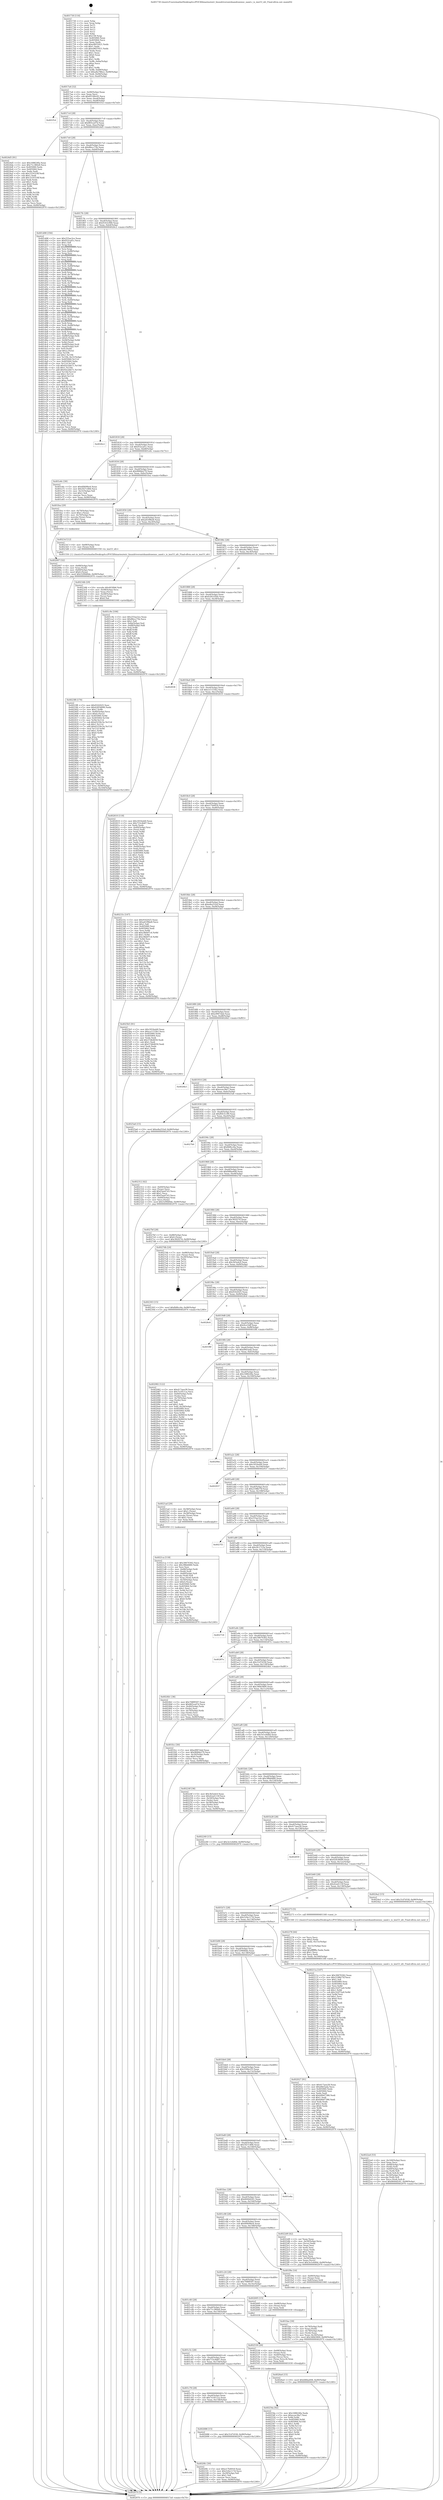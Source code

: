 digraph "0x401730" {
  label = "0x401730 (/mnt/c/Users/mathe/Desktop/tcc/POCII/binaries/extr_linuxdriversmtdnandrawmxc_nand.c_is_imx53_nfc_Final-ollvm.out::main(0))"
  labelloc = "t"
  node[shape=record]

  Entry [label="",width=0.3,height=0.3,shape=circle,fillcolor=black,style=filled]
  "0x4017a4" [label="{
     0x4017a4 [32]\l
     | [instrs]\l
     &nbsp;&nbsp;0x4017a4 \<+6\>: mov -0x90(%rbp),%eax\l
     &nbsp;&nbsp;0x4017aa \<+2\>: mov %eax,%ecx\l
     &nbsp;&nbsp;0x4017ac \<+6\>: sub $0x85180c05,%ecx\l
     &nbsp;&nbsp;0x4017b2 \<+6\>: mov %eax,-0xa4(%rbp)\l
     &nbsp;&nbsp;0x4017b8 \<+6\>: mov %ecx,-0xa8(%rbp)\l
     &nbsp;&nbsp;0x4017be \<+6\>: je 0000000000401f1d \<main+0x7ed\>\l
  }"]
  "0x401f1d" [label="{
     0x401f1d\l
  }", style=dashed]
  "0x4017c4" [label="{
     0x4017c4 [28]\l
     | [instrs]\l
     &nbsp;&nbsp;0x4017c4 \<+5\>: jmp 00000000004017c9 \<main+0x99\>\l
     &nbsp;&nbsp;0x4017c9 \<+6\>: mov -0xa4(%rbp),%eax\l
     &nbsp;&nbsp;0x4017cf \<+5\>: sub $0x865ced7d,%eax\l
     &nbsp;&nbsp;0x4017d4 \<+6\>: mov %eax,-0xac(%rbp)\l
     &nbsp;&nbsp;0x4017da \<+6\>: je 00000000004024d5 \<main+0xda5\>\l
  }"]
  Exit [label="",width=0.3,height=0.3,shape=circle,fillcolor=black,style=filled,peripheries=2]
  "0x4024d5" [label="{
     0x4024d5 [91]\l
     | [instrs]\l
     &nbsp;&nbsp;0x4024d5 \<+5\>: mov $0x168624fa,%eax\l
     &nbsp;&nbsp;0x4024da \<+5\>: mov $0x71c380e8,%ecx\l
     &nbsp;&nbsp;0x4024df \<+7\>: mov 0x405060,%edx\l
     &nbsp;&nbsp;0x4024e6 \<+7\>: mov 0x405064,%esi\l
     &nbsp;&nbsp;0x4024ed \<+2\>: mov %edx,%edi\l
     &nbsp;&nbsp;0x4024ef \<+6\>: sub $0x3316318f,%edi\l
     &nbsp;&nbsp;0x4024f5 \<+3\>: sub $0x1,%edi\l
     &nbsp;&nbsp;0x4024f8 \<+6\>: add $0x3316318f,%edi\l
     &nbsp;&nbsp;0x4024fe \<+3\>: imul %edi,%edx\l
     &nbsp;&nbsp;0x402501 \<+3\>: and $0x1,%edx\l
     &nbsp;&nbsp;0x402504 \<+3\>: cmp $0x0,%edx\l
     &nbsp;&nbsp;0x402507 \<+4\>: sete %r8b\l
     &nbsp;&nbsp;0x40250b \<+3\>: cmp $0xa,%esi\l
     &nbsp;&nbsp;0x40250e \<+4\>: setl %r9b\l
     &nbsp;&nbsp;0x402512 \<+3\>: mov %r8b,%r10b\l
     &nbsp;&nbsp;0x402515 \<+3\>: and %r9b,%r10b\l
     &nbsp;&nbsp;0x402518 \<+3\>: xor %r9b,%r8b\l
     &nbsp;&nbsp;0x40251b \<+3\>: or %r8b,%r10b\l
     &nbsp;&nbsp;0x40251e \<+4\>: test $0x1,%r10b\l
     &nbsp;&nbsp;0x402522 \<+3\>: cmovne %ecx,%eax\l
     &nbsp;&nbsp;0x402525 \<+6\>: mov %eax,-0x90(%rbp)\l
     &nbsp;&nbsp;0x40252b \<+5\>: jmp 0000000000402970 \<main+0x1240\>\l
  }"]
  "0x4017e0" [label="{
     0x4017e0 [28]\l
     | [instrs]\l
     &nbsp;&nbsp;0x4017e0 \<+5\>: jmp 00000000004017e5 \<main+0xb5\>\l
     &nbsp;&nbsp;0x4017e5 \<+6\>: mov -0xa4(%rbp),%eax\l
     &nbsp;&nbsp;0x4017eb \<+5\>: sub $0x8fecc75b,%eax\l
     &nbsp;&nbsp;0x4017f0 \<+6\>: mov %eax,-0xb0(%rbp)\l
     &nbsp;&nbsp;0x4017f6 \<+6\>: je 0000000000401d08 \<main+0x5d8\>\l
  }"]
  "0x4026a4" [label="{
     0x4026a4 [15]\l
     | [instrs]\l
     &nbsp;&nbsp;0x4026a4 \<+10\>: movl $0xfd6ba408,-0x90(%rbp)\l
     &nbsp;&nbsp;0x4026ae \<+5\>: jmp 0000000000402970 \<main+0x1240\>\l
  }"]
  "0x401d08" [label="{
     0x401d08 [356]\l
     | [instrs]\l
     &nbsp;&nbsp;0x401d08 \<+5\>: mov $0x255ae3ce,%eax\l
     &nbsp;&nbsp;0x401d0d \<+5\>: mov $0x932caf1c,%ecx\l
     &nbsp;&nbsp;0x401d12 \<+2\>: mov $0x1,%dl\l
     &nbsp;&nbsp;0x401d14 \<+3\>: mov %rsp,%rsi\l
     &nbsp;&nbsp;0x401d17 \<+4\>: add $0xfffffffffffffff0,%rsi\l
     &nbsp;&nbsp;0x401d1b \<+3\>: mov %rsi,%rsp\l
     &nbsp;&nbsp;0x401d1e \<+7\>: mov %rsi,-0x88(%rbp)\l
     &nbsp;&nbsp;0x401d25 \<+3\>: mov %rsp,%rsi\l
     &nbsp;&nbsp;0x401d28 \<+4\>: add $0xfffffffffffffff0,%rsi\l
     &nbsp;&nbsp;0x401d2c \<+3\>: mov %rsi,%rsp\l
     &nbsp;&nbsp;0x401d2f \<+3\>: mov %rsp,%rdi\l
     &nbsp;&nbsp;0x401d32 \<+4\>: add $0xfffffffffffffff0,%rdi\l
     &nbsp;&nbsp;0x401d36 \<+3\>: mov %rdi,%rsp\l
     &nbsp;&nbsp;0x401d39 \<+4\>: mov %rdi,-0x80(%rbp)\l
     &nbsp;&nbsp;0x401d3d \<+3\>: mov %rsp,%rdi\l
     &nbsp;&nbsp;0x401d40 \<+4\>: add $0xfffffffffffffff0,%rdi\l
     &nbsp;&nbsp;0x401d44 \<+3\>: mov %rdi,%rsp\l
     &nbsp;&nbsp;0x401d47 \<+4\>: mov %rdi,-0x78(%rbp)\l
     &nbsp;&nbsp;0x401d4b \<+3\>: mov %rsp,%rdi\l
     &nbsp;&nbsp;0x401d4e \<+4\>: add $0xfffffffffffffff0,%rdi\l
     &nbsp;&nbsp;0x401d52 \<+3\>: mov %rdi,%rsp\l
     &nbsp;&nbsp;0x401d55 \<+4\>: mov %rdi,-0x70(%rbp)\l
     &nbsp;&nbsp;0x401d59 \<+3\>: mov %rsp,%rdi\l
     &nbsp;&nbsp;0x401d5c \<+4\>: add $0xfffffffffffffff0,%rdi\l
     &nbsp;&nbsp;0x401d60 \<+3\>: mov %rdi,%rsp\l
     &nbsp;&nbsp;0x401d63 \<+4\>: mov %rdi,-0x68(%rbp)\l
     &nbsp;&nbsp;0x401d67 \<+3\>: mov %rsp,%rdi\l
     &nbsp;&nbsp;0x401d6a \<+4\>: add $0xfffffffffffffff0,%rdi\l
     &nbsp;&nbsp;0x401d6e \<+3\>: mov %rdi,%rsp\l
     &nbsp;&nbsp;0x401d71 \<+4\>: mov %rdi,-0x60(%rbp)\l
     &nbsp;&nbsp;0x401d75 \<+3\>: mov %rsp,%rdi\l
     &nbsp;&nbsp;0x401d78 \<+4\>: add $0xfffffffffffffff0,%rdi\l
     &nbsp;&nbsp;0x401d7c \<+3\>: mov %rdi,%rsp\l
     &nbsp;&nbsp;0x401d7f \<+4\>: mov %rdi,-0x58(%rbp)\l
     &nbsp;&nbsp;0x401d83 \<+3\>: mov %rsp,%rdi\l
     &nbsp;&nbsp;0x401d86 \<+4\>: add $0xfffffffffffffff0,%rdi\l
     &nbsp;&nbsp;0x401d8a \<+3\>: mov %rdi,%rsp\l
     &nbsp;&nbsp;0x401d8d \<+4\>: mov %rdi,-0x50(%rbp)\l
     &nbsp;&nbsp;0x401d91 \<+3\>: mov %rsp,%rdi\l
     &nbsp;&nbsp;0x401d94 \<+4\>: add $0xfffffffffffffff0,%rdi\l
     &nbsp;&nbsp;0x401d98 \<+3\>: mov %rdi,%rsp\l
     &nbsp;&nbsp;0x401d9b \<+4\>: mov %rdi,-0x48(%rbp)\l
     &nbsp;&nbsp;0x401d9f \<+3\>: mov %rsp,%rdi\l
     &nbsp;&nbsp;0x401da2 \<+4\>: add $0xfffffffffffffff0,%rdi\l
     &nbsp;&nbsp;0x401da6 \<+3\>: mov %rdi,%rsp\l
     &nbsp;&nbsp;0x401da9 \<+4\>: mov %rdi,-0x40(%rbp)\l
     &nbsp;&nbsp;0x401dad \<+7\>: mov -0x88(%rbp),%rdi\l
     &nbsp;&nbsp;0x401db4 \<+6\>: movl $0x0,(%rdi)\l
     &nbsp;&nbsp;0x401dba \<+7\>: mov -0x94(%rbp),%r8d\l
     &nbsp;&nbsp;0x401dc1 \<+3\>: mov %r8d,(%rsi)\l
     &nbsp;&nbsp;0x401dc4 \<+4\>: mov -0x80(%rbp),%rdi\l
     &nbsp;&nbsp;0x401dc8 \<+7\>: mov -0xa0(%rbp),%r9\l
     &nbsp;&nbsp;0x401dcf \<+3\>: mov %r9,(%rdi)\l
     &nbsp;&nbsp;0x401dd2 \<+3\>: cmpl $0x2,(%rsi)\l
     &nbsp;&nbsp;0x401dd5 \<+4\>: setne %r10b\l
     &nbsp;&nbsp;0x401dd9 \<+4\>: and $0x1,%r10b\l
     &nbsp;&nbsp;0x401ddd \<+4\>: mov %r10b,-0x31(%rbp)\l
     &nbsp;&nbsp;0x401de1 \<+8\>: mov 0x405060,%r11d\l
     &nbsp;&nbsp;0x401de9 \<+7\>: mov 0x405064,%ebx\l
     &nbsp;&nbsp;0x401df0 \<+3\>: mov %r11d,%r14d\l
     &nbsp;&nbsp;0x401df3 \<+7\>: sub $0x92e2bb71,%r14d\l
     &nbsp;&nbsp;0x401dfa \<+4\>: sub $0x1,%r14d\l
     &nbsp;&nbsp;0x401dfe \<+7\>: add $0x92e2bb71,%r14d\l
     &nbsp;&nbsp;0x401e05 \<+4\>: imul %r14d,%r11d\l
     &nbsp;&nbsp;0x401e09 \<+4\>: and $0x1,%r11d\l
     &nbsp;&nbsp;0x401e0d \<+4\>: cmp $0x0,%r11d\l
     &nbsp;&nbsp;0x401e11 \<+4\>: sete %r10b\l
     &nbsp;&nbsp;0x401e15 \<+3\>: cmp $0xa,%ebx\l
     &nbsp;&nbsp;0x401e18 \<+4\>: setl %r15b\l
     &nbsp;&nbsp;0x401e1c \<+3\>: mov %r10b,%r12b\l
     &nbsp;&nbsp;0x401e1f \<+4\>: xor $0xff,%r12b\l
     &nbsp;&nbsp;0x401e23 \<+3\>: mov %r15b,%r13b\l
     &nbsp;&nbsp;0x401e26 \<+4\>: xor $0xff,%r13b\l
     &nbsp;&nbsp;0x401e2a \<+3\>: xor $0x1,%dl\l
     &nbsp;&nbsp;0x401e2d \<+3\>: mov %r12b,%sil\l
     &nbsp;&nbsp;0x401e30 \<+4\>: and $0xff,%sil\l
     &nbsp;&nbsp;0x401e34 \<+3\>: and %dl,%r10b\l
     &nbsp;&nbsp;0x401e37 \<+3\>: mov %r13b,%dil\l
     &nbsp;&nbsp;0x401e3a \<+4\>: and $0xff,%dil\l
     &nbsp;&nbsp;0x401e3e \<+3\>: and %dl,%r15b\l
     &nbsp;&nbsp;0x401e41 \<+3\>: or %r10b,%sil\l
     &nbsp;&nbsp;0x401e44 \<+3\>: or %r15b,%dil\l
     &nbsp;&nbsp;0x401e47 \<+3\>: xor %dil,%sil\l
     &nbsp;&nbsp;0x401e4a \<+3\>: or %r13b,%r12b\l
     &nbsp;&nbsp;0x401e4d \<+4\>: xor $0xff,%r12b\l
     &nbsp;&nbsp;0x401e51 \<+3\>: or $0x1,%dl\l
     &nbsp;&nbsp;0x401e54 \<+3\>: and %dl,%r12b\l
     &nbsp;&nbsp;0x401e57 \<+3\>: or %r12b,%sil\l
     &nbsp;&nbsp;0x401e5a \<+4\>: test $0x1,%sil\l
     &nbsp;&nbsp;0x401e5e \<+3\>: cmovne %ecx,%eax\l
     &nbsp;&nbsp;0x401e61 \<+6\>: mov %eax,-0x90(%rbp)\l
     &nbsp;&nbsp;0x401e67 \<+5\>: jmp 0000000000402970 \<main+0x1240\>\l
  }"]
  "0x4017fc" [label="{
     0x4017fc [28]\l
     | [instrs]\l
     &nbsp;&nbsp;0x4017fc \<+5\>: jmp 0000000000401801 \<main+0xd1\>\l
     &nbsp;&nbsp;0x401801 \<+6\>: mov -0xa4(%rbp),%eax\l
     &nbsp;&nbsp;0x401807 \<+5\>: sub $0x9163c948,%eax\l
     &nbsp;&nbsp;0x40180c \<+6\>: mov %eax,-0xb4(%rbp)\l
     &nbsp;&nbsp;0x401812 \<+6\>: je 00000000004026c2 \<main+0xf92\>\l
  }"]
  "0x40254a" [label="{
     0x40254a [92]\l
     | [instrs]\l
     &nbsp;&nbsp;0x40254a \<+5\>: mov $0x168624fa,%edx\l
     &nbsp;&nbsp;0x40254f \<+5\>: mov $0xecee36e7,%esi\l
     &nbsp;&nbsp;0x402554 \<+3\>: xor %r8d,%r8d\l
     &nbsp;&nbsp;0x402557 \<+8\>: mov 0x405060,%r9d\l
     &nbsp;&nbsp;0x40255f \<+8\>: mov 0x405064,%r10d\l
     &nbsp;&nbsp;0x402567 \<+4\>: sub $0x1,%r8d\l
     &nbsp;&nbsp;0x40256b \<+3\>: mov %r9d,%r11d\l
     &nbsp;&nbsp;0x40256e \<+3\>: add %r8d,%r11d\l
     &nbsp;&nbsp;0x402571 \<+4\>: imul %r11d,%r9d\l
     &nbsp;&nbsp;0x402575 \<+4\>: and $0x1,%r9d\l
     &nbsp;&nbsp;0x402579 \<+4\>: cmp $0x0,%r9d\l
     &nbsp;&nbsp;0x40257d \<+3\>: sete %bl\l
     &nbsp;&nbsp;0x402580 \<+4\>: cmp $0xa,%r10d\l
     &nbsp;&nbsp;0x402584 \<+4\>: setl %r14b\l
     &nbsp;&nbsp;0x402588 \<+3\>: mov %bl,%r15b\l
     &nbsp;&nbsp;0x40258b \<+3\>: and %r14b,%r15b\l
     &nbsp;&nbsp;0x40258e \<+3\>: xor %r14b,%bl\l
     &nbsp;&nbsp;0x402591 \<+3\>: or %bl,%r15b\l
     &nbsp;&nbsp;0x402594 \<+4\>: test $0x1,%r15b\l
     &nbsp;&nbsp;0x402598 \<+3\>: cmovne %esi,%edx\l
     &nbsp;&nbsp;0x40259b \<+6\>: mov %edx,-0x90(%rbp)\l
     &nbsp;&nbsp;0x4025a1 \<+5\>: jmp 0000000000402970 \<main+0x1240\>\l
  }"]
  "0x4026c2" [label="{
     0x4026c2\l
  }", style=dashed]
  "0x401818" [label="{
     0x401818 [28]\l
     | [instrs]\l
     &nbsp;&nbsp;0x401818 \<+5\>: jmp 000000000040181d \<main+0xed\>\l
     &nbsp;&nbsp;0x40181d \<+6\>: mov -0xa4(%rbp),%eax\l
     &nbsp;&nbsp;0x401823 \<+5\>: sub $0x932caf1c,%eax\l
     &nbsp;&nbsp;0x401828 \<+6\>: mov %eax,-0xb8(%rbp)\l
     &nbsp;&nbsp;0x40182e \<+6\>: je 0000000000401e6c \<main+0x73c\>\l
  }"]
  "0x4023f8" [label="{
     0x4023f8 [170]\l
     | [instrs]\l
     &nbsp;&nbsp;0x4023f8 \<+5\>: mov $0x9162025,%esi\l
     &nbsp;&nbsp;0x4023fd \<+5\>: mov $0x42834690,%edx\l
     &nbsp;&nbsp;0x402402 \<+3\>: mov $0x1,%r8b\l
     &nbsp;&nbsp;0x402405 \<+4\>: mov -0x40(%rbp),%rcx\l
     &nbsp;&nbsp;0x402409 \<+6\>: movl $0x0,(%rcx)\l
     &nbsp;&nbsp;0x40240f \<+8\>: mov 0x405060,%r9d\l
     &nbsp;&nbsp;0x402417 \<+8\>: mov 0x405064,%r10d\l
     &nbsp;&nbsp;0x40241f \<+3\>: mov %r9d,%r11d\l
     &nbsp;&nbsp;0x402422 \<+7\>: sub $0xb5256c5e,%r11d\l
     &nbsp;&nbsp;0x402429 \<+4\>: sub $0x1,%r11d\l
     &nbsp;&nbsp;0x40242d \<+7\>: add $0xb5256c5e,%r11d\l
     &nbsp;&nbsp;0x402434 \<+4\>: imul %r11d,%r9d\l
     &nbsp;&nbsp;0x402438 \<+4\>: and $0x1,%r9d\l
     &nbsp;&nbsp;0x40243c \<+4\>: cmp $0x0,%r9d\l
     &nbsp;&nbsp;0x402440 \<+3\>: sete %bl\l
     &nbsp;&nbsp;0x402443 \<+4\>: cmp $0xa,%r10d\l
     &nbsp;&nbsp;0x402447 \<+4\>: setl %r14b\l
     &nbsp;&nbsp;0x40244b \<+3\>: mov %bl,%r15b\l
     &nbsp;&nbsp;0x40244e \<+4\>: xor $0xff,%r15b\l
     &nbsp;&nbsp;0x402452 \<+3\>: mov %r14b,%r12b\l
     &nbsp;&nbsp;0x402455 \<+4\>: xor $0xff,%r12b\l
     &nbsp;&nbsp;0x402459 \<+4\>: xor $0x1,%r8b\l
     &nbsp;&nbsp;0x40245d \<+3\>: mov %r15b,%r13b\l
     &nbsp;&nbsp;0x402460 \<+4\>: and $0xff,%r13b\l
     &nbsp;&nbsp;0x402464 \<+3\>: and %r8b,%bl\l
     &nbsp;&nbsp;0x402467 \<+3\>: mov %r12b,%cl\l
     &nbsp;&nbsp;0x40246a \<+3\>: and $0xff,%cl\l
     &nbsp;&nbsp;0x40246d \<+3\>: and %r8b,%r14b\l
     &nbsp;&nbsp;0x402470 \<+3\>: or %bl,%r13b\l
     &nbsp;&nbsp;0x402473 \<+3\>: or %r14b,%cl\l
     &nbsp;&nbsp;0x402476 \<+3\>: xor %cl,%r13b\l
     &nbsp;&nbsp;0x402479 \<+3\>: or %r12b,%r15b\l
     &nbsp;&nbsp;0x40247c \<+4\>: xor $0xff,%r15b\l
     &nbsp;&nbsp;0x402480 \<+4\>: or $0x1,%r8b\l
     &nbsp;&nbsp;0x402484 \<+3\>: and %r8b,%r15b\l
     &nbsp;&nbsp;0x402487 \<+3\>: or %r15b,%r13b\l
     &nbsp;&nbsp;0x40248a \<+4\>: test $0x1,%r13b\l
     &nbsp;&nbsp;0x40248e \<+3\>: cmovne %edx,%esi\l
     &nbsp;&nbsp;0x402491 \<+6\>: mov %esi,-0x90(%rbp)\l
     &nbsp;&nbsp;0x402497 \<+6\>: mov %eax,-0x164(%rbp)\l
     &nbsp;&nbsp;0x40249d \<+5\>: jmp 0000000000402970 \<main+0x1240\>\l
  }"]
  "0x401e6c" [label="{
     0x401e6c [30]\l
     | [instrs]\l
     &nbsp;&nbsp;0x401e6c \<+5\>: mov $0x6f409be4,%eax\l
     &nbsp;&nbsp;0x401e71 \<+5\>: mov $0x5f27c466,%ecx\l
     &nbsp;&nbsp;0x401e76 \<+3\>: mov -0x31(%rbp),%dl\l
     &nbsp;&nbsp;0x401e79 \<+3\>: test $0x1,%dl\l
     &nbsp;&nbsp;0x401e7c \<+3\>: cmovne %ecx,%eax\l
     &nbsp;&nbsp;0x401e7f \<+6\>: mov %eax,-0x90(%rbp)\l
     &nbsp;&nbsp;0x401e85 \<+5\>: jmp 0000000000402970 \<main+0x1240\>\l
  }"]
  "0x401834" [label="{
     0x401834 [28]\l
     | [instrs]\l
     &nbsp;&nbsp;0x401834 \<+5\>: jmp 0000000000401839 \<main+0x109\>\l
     &nbsp;&nbsp;0x401839 \<+6\>: mov -0xa4(%rbp),%eax\l
     &nbsp;&nbsp;0x40183f \<+5\>: sub $0x984bb279,%eax\l
     &nbsp;&nbsp;0x401844 \<+6\>: mov %eax,-0xbc(%rbp)\l
     &nbsp;&nbsp;0x40184a \<+6\>: je 0000000000401fea \<main+0x8ba\>\l
  }"]
  "0x4023db" [label="{
     0x4023db [29]\l
     | [instrs]\l
     &nbsp;&nbsp;0x4023db \<+10\>: movabs $0x4030b6,%rdi\l
     &nbsp;&nbsp;0x4023e5 \<+4\>: mov -0x48(%rbp),%rcx\l
     &nbsp;&nbsp;0x4023e9 \<+2\>: mov %eax,(%rcx)\l
     &nbsp;&nbsp;0x4023eb \<+4\>: mov -0x48(%rbp),%rcx\l
     &nbsp;&nbsp;0x4023ef \<+2\>: mov (%rcx),%esi\l
     &nbsp;&nbsp;0x4023f1 \<+2\>: mov $0x0,%al\l
     &nbsp;&nbsp;0x4023f3 \<+5\>: call 0000000000401040 \<printf@plt\>\l
     | [calls]\l
     &nbsp;&nbsp;0x401040 \{1\} (unknown)\l
  }"]
  "0x401fea" [label="{
     0x401fea [29]\l
     | [instrs]\l
     &nbsp;&nbsp;0x401fea \<+4\>: mov -0x70(%rbp),%rax\l
     &nbsp;&nbsp;0x401fee \<+6\>: movl $0x1,(%rax)\l
     &nbsp;&nbsp;0x401ff4 \<+4\>: mov -0x70(%rbp),%rax\l
     &nbsp;&nbsp;0x401ff8 \<+3\>: movslq (%rax),%rax\l
     &nbsp;&nbsp;0x401ffb \<+4\>: shl $0x3,%rax\l
     &nbsp;&nbsp;0x401fff \<+3\>: mov %rax,%rdi\l
     &nbsp;&nbsp;0x402002 \<+5\>: call 0000000000401050 \<malloc@plt\>\l
     | [calls]\l
     &nbsp;&nbsp;0x401050 \{1\} (unknown)\l
  }"]
  "0x401850" [label="{
     0x401850 [28]\l
     | [instrs]\l
     &nbsp;&nbsp;0x401850 \<+5\>: jmp 0000000000401855 \<main+0x125\>\l
     &nbsp;&nbsp;0x401855 \<+6\>: mov -0xa4(%rbp),%eax\l
     &nbsp;&nbsp;0x40185b \<+5\>: sub $0xa61f9be8,%eax\l
     &nbsp;&nbsp;0x401860 \<+6\>: mov %eax,-0xc0(%rbp)\l
     &nbsp;&nbsp;0x401866 \<+6\>: je 00000000004023cf \<main+0xc9f\>\l
  }"]
  "0x4022a4" [label="{
     0x4022a4 [53]\l
     | [instrs]\l
     &nbsp;&nbsp;0x4022a4 \<+6\>: mov -0x160(%rbp),%ecx\l
     &nbsp;&nbsp;0x4022aa \<+3\>: imul %eax,%ecx\l
     &nbsp;&nbsp;0x4022ad \<+4\>: mov -0x68(%rbp),%rdi\l
     &nbsp;&nbsp;0x4022b1 \<+3\>: mov (%rdi),%rdi\l
     &nbsp;&nbsp;0x4022b4 \<+4\>: mov -0x60(%rbp),%r8\l
     &nbsp;&nbsp;0x4022b8 \<+3\>: movslq (%r8),%r8\l
     &nbsp;&nbsp;0x4022bb \<+4\>: mov (%rdi,%r8,8),%rdi\l
     &nbsp;&nbsp;0x4022bf \<+4\>: mov -0x50(%rbp),%r8\l
     &nbsp;&nbsp;0x4022c3 \<+3\>: movslq (%r8),%r8\l
     &nbsp;&nbsp;0x4022c6 \<+4\>: mov %ecx,(%rdi,%r8,4)\l
     &nbsp;&nbsp;0x4022ca \<+10\>: movl $0x6644d241,-0x90(%rbp)\l
     &nbsp;&nbsp;0x4022d4 \<+5\>: jmp 0000000000402970 \<main+0x1240\>\l
  }"]
  "0x4023cf" [label="{
     0x4023cf [12]\l
     | [instrs]\l
     &nbsp;&nbsp;0x4023cf \<+4\>: mov -0x68(%rbp),%rax\l
     &nbsp;&nbsp;0x4023d3 \<+3\>: mov (%rax),%rdi\l
     &nbsp;&nbsp;0x4023d6 \<+5\>: call 0000000000401550 \<is_imx53_nfc\>\l
     | [calls]\l
     &nbsp;&nbsp;0x401550 \{1\} (/mnt/c/Users/mathe/Desktop/tcc/POCII/binaries/extr_linuxdriversmtdnandrawmxc_nand.c_is_imx53_nfc_Final-ollvm.out::is_imx53_nfc)\l
  }"]
  "0x40186c" [label="{
     0x40186c [28]\l
     | [instrs]\l
     &nbsp;&nbsp;0x40186c \<+5\>: jmp 0000000000401871 \<main+0x141\>\l
     &nbsp;&nbsp;0x401871 \<+6\>: mov -0xa4(%rbp),%eax\l
     &nbsp;&nbsp;0x401877 \<+5\>: sub $0xa8a786e2,%eax\l
     &nbsp;&nbsp;0x40187c \<+6\>: mov %eax,-0xc4(%rbp)\l
     &nbsp;&nbsp;0x401882 \<+6\>: je 0000000000401c9e \<main+0x56e\>\l
  }"]
  "0x402278" [label="{
     0x402278 [44]\l
     | [instrs]\l
     &nbsp;&nbsp;0x402278 \<+2\>: xor %ecx,%ecx\l
     &nbsp;&nbsp;0x40227a \<+5\>: mov $0x2,%edx\l
     &nbsp;&nbsp;0x40227f \<+6\>: mov %edx,-0x15c(%rbp)\l
     &nbsp;&nbsp;0x402285 \<+1\>: cltd\l
     &nbsp;&nbsp;0x402286 \<+6\>: mov -0x15c(%rbp),%esi\l
     &nbsp;&nbsp;0x40228c \<+2\>: idiv %esi\l
     &nbsp;&nbsp;0x40228e \<+6\>: imul $0xfffffffe,%edx,%edx\l
     &nbsp;&nbsp;0x402294 \<+3\>: sub $0x1,%ecx\l
     &nbsp;&nbsp;0x402297 \<+2\>: sub %ecx,%edx\l
     &nbsp;&nbsp;0x402299 \<+6\>: mov %edx,-0x160(%rbp)\l
     &nbsp;&nbsp;0x40229f \<+5\>: call 0000000000401160 \<next_i\>\l
     | [calls]\l
     &nbsp;&nbsp;0x401160 \{1\} (/mnt/c/Users/mathe/Desktop/tcc/POCII/binaries/extr_linuxdriversmtdnandrawmxc_nand.c_is_imx53_nfc_Final-ollvm.out::next_i)\l
  }"]
  "0x401c9e" [label="{
     0x401c9e [106]\l
     | [instrs]\l
     &nbsp;&nbsp;0x401c9e \<+5\>: mov $0x255ae3ce,%eax\l
     &nbsp;&nbsp;0x401ca3 \<+5\>: mov $0x8fecc75b,%ecx\l
     &nbsp;&nbsp;0x401ca8 \<+2\>: mov $0x1,%dl\l
     &nbsp;&nbsp;0x401caa \<+7\>: mov -0x8a(%rbp),%sil\l
     &nbsp;&nbsp;0x401cb1 \<+7\>: mov -0x89(%rbp),%dil\l
     &nbsp;&nbsp;0x401cb8 \<+3\>: mov %sil,%r8b\l
     &nbsp;&nbsp;0x401cbb \<+4\>: xor $0xff,%r8b\l
     &nbsp;&nbsp;0x401cbf \<+3\>: mov %dil,%r9b\l
     &nbsp;&nbsp;0x401cc2 \<+4\>: xor $0xff,%r9b\l
     &nbsp;&nbsp;0x401cc6 \<+3\>: xor $0x0,%dl\l
     &nbsp;&nbsp;0x401cc9 \<+3\>: mov %r8b,%r10b\l
     &nbsp;&nbsp;0x401ccc \<+4\>: and $0x0,%r10b\l
     &nbsp;&nbsp;0x401cd0 \<+3\>: and %dl,%sil\l
     &nbsp;&nbsp;0x401cd3 \<+3\>: mov %r9b,%r11b\l
     &nbsp;&nbsp;0x401cd6 \<+4\>: and $0x0,%r11b\l
     &nbsp;&nbsp;0x401cda \<+3\>: and %dl,%dil\l
     &nbsp;&nbsp;0x401cdd \<+3\>: or %sil,%r10b\l
     &nbsp;&nbsp;0x401ce0 \<+3\>: or %dil,%r11b\l
     &nbsp;&nbsp;0x401ce3 \<+3\>: xor %r11b,%r10b\l
     &nbsp;&nbsp;0x401ce6 \<+3\>: or %r9b,%r8b\l
     &nbsp;&nbsp;0x401ce9 \<+4\>: xor $0xff,%r8b\l
     &nbsp;&nbsp;0x401ced \<+3\>: or $0x0,%dl\l
     &nbsp;&nbsp;0x401cf0 \<+3\>: and %dl,%r8b\l
     &nbsp;&nbsp;0x401cf3 \<+3\>: or %r8b,%r10b\l
     &nbsp;&nbsp;0x401cf6 \<+4\>: test $0x1,%r10b\l
     &nbsp;&nbsp;0x401cfa \<+3\>: cmovne %ecx,%eax\l
     &nbsp;&nbsp;0x401cfd \<+6\>: mov %eax,-0x90(%rbp)\l
     &nbsp;&nbsp;0x401d03 \<+5\>: jmp 0000000000402970 \<main+0x1240\>\l
  }"]
  "0x401888" [label="{
     0x401888 [28]\l
     | [instrs]\l
     &nbsp;&nbsp;0x401888 \<+5\>: jmp 000000000040188d \<main+0x15d\>\l
     &nbsp;&nbsp;0x40188d \<+6\>: mov -0xa4(%rbp),%eax\l
     &nbsp;&nbsp;0x401893 \<+5\>: sub $0xb281d3b4,%eax\l
     &nbsp;&nbsp;0x401898 \<+6\>: mov %eax,-0xc8(%rbp)\l
     &nbsp;&nbsp;0x40189e \<+6\>: je 0000000000402838 \<main+0x1108\>\l
  }"]
  "0x402970" [label="{
     0x402970 [5]\l
     | [instrs]\l
     &nbsp;&nbsp;0x402970 \<+5\>: jmp 00000000004017a4 \<main+0x74\>\l
  }"]
  "0x401730" [label="{
     0x401730 [116]\l
     | [instrs]\l
     &nbsp;&nbsp;0x401730 \<+1\>: push %rbp\l
     &nbsp;&nbsp;0x401731 \<+3\>: mov %rsp,%rbp\l
     &nbsp;&nbsp;0x401734 \<+2\>: push %r15\l
     &nbsp;&nbsp;0x401736 \<+2\>: push %r14\l
     &nbsp;&nbsp;0x401738 \<+2\>: push %r13\l
     &nbsp;&nbsp;0x40173a \<+2\>: push %r12\l
     &nbsp;&nbsp;0x40173c \<+1\>: push %rbx\l
     &nbsp;&nbsp;0x40173d \<+7\>: sub $0x158,%rsp\l
     &nbsp;&nbsp;0x401744 \<+7\>: mov 0x405060,%eax\l
     &nbsp;&nbsp;0x40174b \<+7\>: mov 0x405064,%ecx\l
     &nbsp;&nbsp;0x401752 \<+2\>: mov %eax,%edx\l
     &nbsp;&nbsp;0x401754 \<+6\>: add $0xe9655421,%edx\l
     &nbsp;&nbsp;0x40175a \<+3\>: sub $0x1,%edx\l
     &nbsp;&nbsp;0x40175d \<+6\>: sub $0xe9655421,%edx\l
     &nbsp;&nbsp;0x401763 \<+3\>: imul %edx,%eax\l
     &nbsp;&nbsp;0x401766 \<+3\>: and $0x1,%eax\l
     &nbsp;&nbsp;0x401769 \<+3\>: cmp $0x0,%eax\l
     &nbsp;&nbsp;0x40176c \<+4\>: sete %r8b\l
     &nbsp;&nbsp;0x401770 \<+4\>: and $0x1,%r8b\l
     &nbsp;&nbsp;0x401774 \<+7\>: mov %r8b,-0x8a(%rbp)\l
     &nbsp;&nbsp;0x40177b \<+3\>: cmp $0xa,%ecx\l
     &nbsp;&nbsp;0x40177e \<+4\>: setl %r8b\l
     &nbsp;&nbsp;0x401782 \<+4\>: and $0x1,%r8b\l
     &nbsp;&nbsp;0x401786 \<+7\>: mov %r8b,-0x89(%rbp)\l
     &nbsp;&nbsp;0x40178d \<+10\>: movl $0xa8a786e2,-0x90(%rbp)\l
     &nbsp;&nbsp;0x401797 \<+6\>: mov %edi,-0x94(%rbp)\l
     &nbsp;&nbsp;0x40179d \<+7\>: mov %rsi,-0xa0(%rbp)\l
  }"]
  "0x4021ca" [label="{
     0x4021ca [118]\l
     | [instrs]\l
     &nbsp;&nbsp;0x4021ca \<+5\>: mov $0x30670362,%ecx\l
     &nbsp;&nbsp;0x4021cf \<+5\>: mov $0x3f8dd480,%edx\l
     &nbsp;&nbsp;0x4021d4 \<+2\>: xor %esi,%esi\l
     &nbsp;&nbsp;0x4021d6 \<+4\>: mov -0x68(%rbp),%rdi\l
     &nbsp;&nbsp;0x4021da \<+3\>: mov (%rdi),%rdi\l
     &nbsp;&nbsp;0x4021dd \<+4\>: mov -0x60(%rbp),%r8\l
     &nbsp;&nbsp;0x4021e1 \<+3\>: movslq (%r8),%r8\l
     &nbsp;&nbsp;0x4021e4 \<+4\>: mov %rax,(%rdi,%r8,8)\l
     &nbsp;&nbsp;0x4021e8 \<+4\>: mov -0x50(%rbp),%rax\l
     &nbsp;&nbsp;0x4021ec \<+6\>: movl $0x0,(%rax)\l
     &nbsp;&nbsp;0x4021f2 \<+8\>: mov 0x405060,%r9d\l
     &nbsp;&nbsp;0x4021fa \<+8\>: mov 0x405064,%r10d\l
     &nbsp;&nbsp;0x402202 \<+3\>: sub $0x1,%esi\l
     &nbsp;&nbsp;0x402205 \<+3\>: mov %r9d,%r11d\l
     &nbsp;&nbsp;0x402208 \<+3\>: add %esi,%r11d\l
     &nbsp;&nbsp;0x40220b \<+4\>: imul %r11d,%r9d\l
     &nbsp;&nbsp;0x40220f \<+4\>: and $0x1,%r9d\l
     &nbsp;&nbsp;0x402213 \<+4\>: cmp $0x0,%r9d\l
     &nbsp;&nbsp;0x402217 \<+3\>: sete %bl\l
     &nbsp;&nbsp;0x40221a \<+4\>: cmp $0xa,%r10d\l
     &nbsp;&nbsp;0x40221e \<+4\>: setl %r14b\l
     &nbsp;&nbsp;0x402222 \<+3\>: mov %bl,%r15b\l
     &nbsp;&nbsp;0x402225 \<+3\>: and %r14b,%r15b\l
     &nbsp;&nbsp;0x402228 \<+3\>: xor %r14b,%bl\l
     &nbsp;&nbsp;0x40222b \<+3\>: or %bl,%r15b\l
     &nbsp;&nbsp;0x40222e \<+4\>: test $0x1,%r15b\l
     &nbsp;&nbsp;0x402232 \<+3\>: cmovne %edx,%ecx\l
     &nbsp;&nbsp;0x402235 \<+6\>: mov %ecx,-0x90(%rbp)\l
     &nbsp;&nbsp;0x40223b \<+5\>: jmp 0000000000402970 \<main+0x1240\>\l
  }"]
  "0x401c94" [label="{
     0x401c94\l
  }", style=dashed]
  "0x402838" [label="{
     0x402838\l
  }", style=dashed]
  "0x4018a4" [label="{
     0x4018a4 [28]\l
     | [instrs]\l
     &nbsp;&nbsp;0x4018a4 \<+5\>: jmp 00000000004018a9 \<main+0x179\>\l
     &nbsp;&nbsp;0x4018a9 \<+6\>: mov -0xa4(%rbp),%eax\l
     &nbsp;&nbsp;0x4018af \<+5\>: sub $0xce1153b2,%eax\l
     &nbsp;&nbsp;0x4018b4 \<+6\>: mov %eax,-0xcc(%rbp)\l
     &nbsp;&nbsp;0x4018ba \<+6\>: je 0000000000402610 \<main+0xee0\>\l
  }"]
  "0x4020fc" [label="{
     0x4020fc [30]\l
     | [instrs]\l
     &nbsp;&nbsp;0x4020fc \<+5\>: mov $0xe17b4918,%eax\l
     &nbsp;&nbsp;0x402101 \<+5\>: mov $0x524e117d,%ecx\l
     &nbsp;&nbsp;0x402106 \<+3\>: mov -0x29(%rbp),%dl\l
     &nbsp;&nbsp;0x402109 \<+3\>: test $0x1,%dl\l
     &nbsp;&nbsp;0x40210c \<+3\>: cmovne %ecx,%eax\l
     &nbsp;&nbsp;0x40210f \<+6\>: mov %eax,-0x90(%rbp)\l
     &nbsp;&nbsp;0x402115 \<+5\>: jmp 0000000000402970 \<main+0x1240\>\l
  }"]
  "0x402610" [label="{
     0x402610 [118]\l
     | [instrs]\l
     &nbsp;&nbsp;0x402610 \<+5\>: mov $0x181feeb9,%eax\l
     &nbsp;&nbsp;0x402615 \<+5\>: mov $0x733c4b87,%ecx\l
     &nbsp;&nbsp;0x40261a \<+2\>: xor %edx,%edx\l
     &nbsp;&nbsp;0x40261c \<+4\>: mov -0x40(%rbp),%rsi\l
     &nbsp;&nbsp;0x402620 \<+2\>: mov (%rsi),%edi\l
     &nbsp;&nbsp;0x402622 \<+3\>: mov %edx,%r8d\l
     &nbsp;&nbsp;0x402625 \<+3\>: sub %edi,%r8d\l
     &nbsp;&nbsp;0x402628 \<+2\>: mov %edx,%edi\l
     &nbsp;&nbsp;0x40262a \<+3\>: sub $0x1,%edi\l
     &nbsp;&nbsp;0x40262d \<+3\>: add %edi,%r8d\l
     &nbsp;&nbsp;0x402630 \<+2\>: mov %edx,%edi\l
     &nbsp;&nbsp;0x402632 \<+3\>: sub %r8d,%edi\l
     &nbsp;&nbsp;0x402635 \<+4\>: mov -0x40(%rbp),%rsi\l
     &nbsp;&nbsp;0x402639 \<+2\>: mov %edi,(%rsi)\l
     &nbsp;&nbsp;0x40263b \<+7\>: mov 0x405060,%edi\l
     &nbsp;&nbsp;0x402642 \<+8\>: mov 0x405064,%r8d\l
     &nbsp;&nbsp;0x40264a \<+3\>: sub $0x1,%edx\l
     &nbsp;&nbsp;0x40264d \<+3\>: mov %edi,%r9d\l
     &nbsp;&nbsp;0x402650 \<+3\>: add %edx,%r9d\l
     &nbsp;&nbsp;0x402653 \<+4\>: imul %r9d,%edi\l
     &nbsp;&nbsp;0x402657 \<+3\>: and $0x1,%edi\l
     &nbsp;&nbsp;0x40265a \<+3\>: cmp $0x0,%edi\l
     &nbsp;&nbsp;0x40265d \<+4\>: sete %r10b\l
     &nbsp;&nbsp;0x402661 \<+4\>: cmp $0xa,%r8d\l
     &nbsp;&nbsp;0x402665 \<+4\>: setl %r11b\l
     &nbsp;&nbsp;0x402669 \<+3\>: mov %r10b,%bl\l
     &nbsp;&nbsp;0x40266c \<+3\>: and %r11b,%bl\l
     &nbsp;&nbsp;0x40266f \<+3\>: xor %r11b,%r10b\l
     &nbsp;&nbsp;0x402672 \<+3\>: or %r10b,%bl\l
     &nbsp;&nbsp;0x402675 \<+3\>: test $0x1,%bl\l
     &nbsp;&nbsp;0x402678 \<+3\>: cmovne %ecx,%eax\l
     &nbsp;&nbsp;0x40267b \<+6\>: mov %eax,-0x90(%rbp)\l
     &nbsp;&nbsp;0x402681 \<+5\>: jmp 0000000000402970 \<main+0x1240\>\l
  }"]
  "0x4018c0" [label="{
     0x4018c0 [28]\l
     | [instrs]\l
     &nbsp;&nbsp;0x4018c0 \<+5\>: jmp 00000000004018c5 \<main+0x195\>\l
     &nbsp;&nbsp;0x4018c5 \<+6\>: mov -0xa4(%rbp),%eax\l
     &nbsp;&nbsp;0x4018cb \<+5\>: sub $0xe17b4918,%eax\l
     &nbsp;&nbsp;0x4018d0 \<+6\>: mov %eax,-0xd0(%rbp)\l
     &nbsp;&nbsp;0x4018d6 \<+6\>: je 000000000040233c \<main+0xc0c\>\l
  }"]
  "0x401c78" [label="{
     0x401c78 [28]\l
     | [instrs]\l
     &nbsp;&nbsp;0x401c78 \<+5\>: jmp 0000000000401c7d \<main+0x54d\>\l
     &nbsp;&nbsp;0x401c7d \<+6\>: mov -0xa4(%rbp),%eax\l
     &nbsp;&nbsp;0x401c83 \<+5\>: sub $0x7e1811ca,%eax\l
     &nbsp;&nbsp;0x401c88 \<+6\>: mov %eax,-0x158(%rbp)\l
     &nbsp;&nbsp;0x401c8e \<+6\>: je 00000000004020fc \<main+0x9cc\>\l
  }"]
  "0x40233c" [label="{
     0x40233c [147]\l
     | [instrs]\l
     &nbsp;&nbsp;0x40233c \<+5\>: mov $0x9162025,%eax\l
     &nbsp;&nbsp;0x402341 \<+5\>: mov $0xa61f9be8,%ecx\l
     &nbsp;&nbsp;0x402346 \<+2\>: mov $0x1,%dl\l
     &nbsp;&nbsp;0x402348 \<+7\>: mov 0x405060,%esi\l
     &nbsp;&nbsp;0x40234f \<+7\>: mov 0x405064,%edi\l
     &nbsp;&nbsp;0x402356 \<+3\>: mov %esi,%r8d\l
     &nbsp;&nbsp;0x402359 \<+7\>: add $0xc9bb97c4,%r8d\l
     &nbsp;&nbsp;0x402360 \<+4\>: sub $0x1,%r8d\l
     &nbsp;&nbsp;0x402364 \<+7\>: sub $0xc9bb97c4,%r8d\l
     &nbsp;&nbsp;0x40236b \<+4\>: imul %r8d,%esi\l
     &nbsp;&nbsp;0x40236f \<+3\>: and $0x1,%esi\l
     &nbsp;&nbsp;0x402372 \<+3\>: cmp $0x0,%esi\l
     &nbsp;&nbsp;0x402375 \<+4\>: sete %r9b\l
     &nbsp;&nbsp;0x402379 \<+3\>: cmp $0xa,%edi\l
     &nbsp;&nbsp;0x40237c \<+4\>: setl %r10b\l
     &nbsp;&nbsp;0x402380 \<+3\>: mov %r9b,%r11b\l
     &nbsp;&nbsp;0x402383 \<+4\>: xor $0xff,%r11b\l
     &nbsp;&nbsp;0x402387 \<+3\>: mov %r10b,%bl\l
     &nbsp;&nbsp;0x40238a \<+3\>: xor $0xff,%bl\l
     &nbsp;&nbsp;0x40238d \<+3\>: xor $0x0,%dl\l
     &nbsp;&nbsp;0x402390 \<+3\>: mov %r11b,%r14b\l
     &nbsp;&nbsp;0x402393 \<+4\>: and $0x0,%r14b\l
     &nbsp;&nbsp;0x402397 \<+3\>: and %dl,%r9b\l
     &nbsp;&nbsp;0x40239a \<+3\>: mov %bl,%r15b\l
     &nbsp;&nbsp;0x40239d \<+4\>: and $0x0,%r15b\l
     &nbsp;&nbsp;0x4023a1 \<+3\>: and %dl,%r10b\l
     &nbsp;&nbsp;0x4023a4 \<+3\>: or %r9b,%r14b\l
     &nbsp;&nbsp;0x4023a7 \<+3\>: or %r10b,%r15b\l
     &nbsp;&nbsp;0x4023aa \<+3\>: xor %r15b,%r14b\l
     &nbsp;&nbsp;0x4023ad \<+3\>: or %bl,%r11b\l
     &nbsp;&nbsp;0x4023b0 \<+4\>: xor $0xff,%r11b\l
     &nbsp;&nbsp;0x4023b4 \<+3\>: or $0x0,%dl\l
     &nbsp;&nbsp;0x4023b7 \<+3\>: and %dl,%r11b\l
     &nbsp;&nbsp;0x4023ba \<+3\>: or %r11b,%r14b\l
     &nbsp;&nbsp;0x4023bd \<+4\>: test $0x1,%r14b\l
     &nbsp;&nbsp;0x4023c1 \<+3\>: cmovne %ecx,%eax\l
     &nbsp;&nbsp;0x4023c4 \<+6\>: mov %eax,-0x90(%rbp)\l
     &nbsp;&nbsp;0x4023ca \<+5\>: jmp 0000000000402970 \<main+0x1240\>\l
  }"]
  "0x4018dc" [label="{
     0x4018dc [28]\l
     | [instrs]\l
     &nbsp;&nbsp;0x4018dc \<+5\>: jmp 00000000004018e1 \<main+0x1b1\>\l
     &nbsp;&nbsp;0x4018e1 \<+6\>: mov -0xa4(%rbp),%eax\l
     &nbsp;&nbsp;0x4018e7 \<+5\>: sub $0xe8a252ef,%eax\l
     &nbsp;&nbsp;0x4018ec \<+6\>: mov %eax,-0xd4(%rbp)\l
     &nbsp;&nbsp;0x4018f2 \<+6\>: je 00000000004025b5 \<main+0xe85\>\l
  }"]
  "0x402686" [label="{
     0x402686 [15]\l
     | [instrs]\l
     &nbsp;&nbsp;0x402686 \<+10\>: movl $0x31d7d1fd,-0x90(%rbp)\l
     &nbsp;&nbsp;0x402690 \<+5\>: jmp 0000000000402970 \<main+0x1240\>\l
  }"]
  "0x4025b5" [label="{
     0x4025b5 [91]\l
     | [instrs]\l
     &nbsp;&nbsp;0x4025b5 \<+5\>: mov $0x181feeb9,%eax\l
     &nbsp;&nbsp;0x4025ba \<+5\>: mov $0xce1153b2,%ecx\l
     &nbsp;&nbsp;0x4025bf \<+7\>: mov 0x405060,%edx\l
     &nbsp;&nbsp;0x4025c6 \<+7\>: mov 0x405064,%esi\l
     &nbsp;&nbsp;0x4025cd \<+2\>: mov %edx,%edi\l
     &nbsp;&nbsp;0x4025cf \<+6\>: add $0x57db4650,%edi\l
     &nbsp;&nbsp;0x4025d5 \<+3\>: sub $0x1,%edi\l
     &nbsp;&nbsp;0x4025d8 \<+6\>: sub $0x57db4650,%edi\l
     &nbsp;&nbsp;0x4025de \<+3\>: imul %edi,%edx\l
     &nbsp;&nbsp;0x4025e1 \<+3\>: and $0x1,%edx\l
     &nbsp;&nbsp;0x4025e4 \<+3\>: cmp $0x0,%edx\l
     &nbsp;&nbsp;0x4025e7 \<+4\>: sete %r8b\l
     &nbsp;&nbsp;0x4025eb \<+3\>: cmp $0xa,%esi\l
     &nbsp;&nbsp;0x4025ee \<+4\>: setl %r9b\l
     &nbsp;&nbsp;0x4025f2 \<+3\>: mov %r8b,%r10b\l
     &nbsp;&nbsp;0x4025f5 \<+3\>: and %r9b,%r10b\l
     &nbsp;&nbsp;0x4025f8 \<+3\>: xor %r9b,%r8b\l
     &nbsp;&nbsp;0x4025fb \<+3\>: or %r8b,%r10b\l
     &nbsp;&nbsp;0x4025fe \<+4\>: test $0x1,%r10b\l
     &nbsp;&nbsp;0x402602 \<+3\>: cmovne %ecx,%eax\l
     &nbsp;&nbsp;0x402605 \<+6\>: mov %eax,-0x90(%rbp)\l
     &nbsp;&nbsp;0x40260b \<+5\>: jmp 0000000000402970 \<main+0x1240\>\l
  }"]
  "0x4018f8" [label="{
     0x4018f8 [28]\l
     | [instrs]\l
     &nbsp;&nbsp;0x4018f8 \<+5\>: jmp 00000000004018fd \<main+0x1cd\>\l
     &nbsp;&nbsp;0x4018fd \<+6\>: mov -0xa4(%rbp),%eax\l
     &nbsp;&nbsp;0x401903 \<+5\>: sub $0xe9f47ebd,%eax\l
     &nbsp;&nbsp;0x401908 \<+6\>: mov %eax,-0xd8(%rbp)\l
     &nbsp;&nbsp;0x40190e \<+6\>: je 00000000004026b3 \<main+0xf83\>\l
  }"]
  "0x401c5c" [label="{
     0x401c5c [28]\l
     | [instrs]\l
     &nbsp;&nbsp;0x401c5c \<+5\>: jmp 0000000000401c61 \<main+0x531\>\l
     &nbsp;&nbsp;0x401c61 \<+6\>: mov -0xa4(%rbp),%eax\l
     &nbsp;&nbsp;0x401c67 \<+5\>: sub $0x733c4b87,%eax\l
     &nbsp;&nbsp;0x401c6c \<+6\>: mov %eax,-0x154(%rbp)\l
     &nbsp;&nbsp;0x401c72 \<+6\>: je 0000000000402686 \<main+0xf56\>\l
  }"]
  "0x4026b3" [label="{
     0x4026b3\l
  }", style=dashed]
  "0x401914" [label="{
     0x401914 [28]\l
     | [instrs]\l
     &nbsp;&nbsp;0x401914 \<+5\>: jmp 0000000000401919 \<main+0x1e9\>\l
     &nbsp;&nbsp;0x401919 \<+6\>: mov -0xa4(%rbp),%eax\l
     &nbsp;&nbsp;0x40191f \<+5\>: sub $0xecee36e7,%eax\l
     &nbsp;&nbsp;0x401924 \<+6\>: mov %eax,-0xdc(%rbp)\l
     &nbsp;&nbsp;0x40192a \<+6\>: je 00000000004025a6 \<main+0xe76\>\l
  }"]
  "0x402530" [label="{
     0x402530 [26]\l
     | [instrs]\l
     &nbsp;&nbsp;0x402530 \<+4\>: mov -0x68(%rbp),%rax\l
     &nbsp;&nbsp;0x402534 \<+3\>: mov (%rax),%rax\l
     &nbsp;&nbsp;0x402537 \<+4\>: mov -0x40(%rbp),%rcx\l
     &nbsp;&nbsp;0x40253b \<+3\>: movslq (%rcx),%rcx\l
     &nbsp;&nbsp;0x40253e \<+4\>: mov (%rax,%rcx,8),%rax\l
     &nbsp;&nbsp;0x402542 \<+3\>: mov %rax,%rdi\l
     &nbsp;&nbsp;0x402545 \<+5\>: call 0000000000401030 \<free@plt\>\l
     | [calls]\l
     &nbsp;&nbsp;0x401030 \{1\} (unknown)\l
  }"]
  "0x4025a6" [label="{
     0x4025a6 [15]\l
     | [instrs]\l
     &nbsp;&nbsp;0x4025a6 \<+10\>: movl $0xe8a252ef,-0x90(%rbp)\l
     &nbsp;&nbsp;0x4025b0 \<+5\>: jmp 0000000000402970 \<main+0x1240\>\l
  }"]
  "0x401930" [label="{
     0x401930 [28]\l
     | [instrs]\l
     &nbsp;&nbsp;0x401930 \<+5\>: jmp 0000000000401935 \<main+0x205\>\l
     &nbsp;&nbsp;0x401935 \<+6\>: mov -0xa4(%rbp),%eax\l
     &nbsp;&nbsp;0x40193b \<+5\>: sub $0xf6431c99,%eax\l
     &nbsp;&nbsp;0x401940 \<+6\>: mov %eax,-0xe0(%rbp)\l
     &nbsp;&nbsp;0x401946 \<+6\>: je 00000000004027b0 \<main+0x1080\>\l
  }"]
  "0x401c40" [label="{
     0x401c40 [28]\l
     | [instrs]\l
     &nbsp;&nbsp;0x401c40 \<+5\>: jmp 0000000000401c45 \<main+0x515\>\l
     &nbsp;&nbsp;0x401c45 \<+6\>: mov -0xa4(%rbp),%eax\l
     &nbsp;&nbsp;0x401c4b \<+5\>: sub $0x71c380e8,%eax\l
     &nbsp;&nbsp;0x401c50 \<+6\>: mov %eax,-0x150(%rbp)\l
     &nbsp;&nbsp;0x401c56 \<+6\>: je 0000000000402530 \<main+0xe00\>\l
  }"]
  "0x4027b0" [label="{
     0x4027b0\l
  }", style=dashed]
  "0x40194c" [label="{
     0x40194c [28]\l
     | [instrs]\l
     &nbsp;&nbsp;0x40194c \<+5\>: jmp 0000000000401951 \<main+0x221\>\l
     &nbsp;&nbsp;0x401951 \<+6\>: mov -0xa4(%rbp),%eax\l
     &nbsp;&nbsp;0x401957 \<+5\>: sub $0xfbf6cc6a,%eax\l
     &nbsp;&nbsp;0x40195c \<+6\>: mov %eax,-0xe4(%rbp)\l
     &nbsp;&nbsp;0x401962 \<+6\>: je 0000000000402312 \<main+0xbe2\>\l
  }"]
  "0x402695" [label="{
     0x402695 [15]\l
     | [instrs]\l
     &nbsp;&nbsp;0x402695 \<+4\>: mov -0x68(%rbp),%rax\l
     &nbsp;&nbsp;0x402699 \<+3\>: mov (%rax),%rax\l
     &nbsp;&nbsp;0x40269c \<+3\>: mov %rax,%rdi\l
     &nbsp;&nbsp;0x40269f \<+5\>: call 0000000000401030 \<free@plt\>\l
     | [calls]\l
     &nbsp;&nbsp;0x401030 \{1\} (unknown)\l
  }"]
  "0x402312" [label="{
     0x402312 [42]\l
     | [instrs]\l
     &nbsp;&nbsp;0x402312 \<+4\>: mov -0x60(%rbp),%rax\l
     &nbsp;&nbsp;0x402316 \<+2\>: mov (%rax),%ecx\l
     &nbsp;&nbsp;0x402318 \<+6\>: add $0xf3aa47d3,%ecx\l
     &nbsp;&nbsp;0x40231e \<+3\>: add $0x1,%ecx\l
     &nbsp;&nbsp;0x402321 \<+6\>: sub $0xf3aa47d3,%ecx\l
     &nbsp;&nbsp;0x402327 \<+4\>: mov -0x60(%rbp),%rax\l
     &nbsp;&nbsp;0x40232b \<+2\>: mov %ecx,(%rax)\l
     &nbsp;&nbsp;0x40232d \<+10\>: movl $0x5299d0de,-0x90(%rbp)\l
     &nbsp;&nbsp;0x402337 \<+5\>: jmp 0000000000402970 \<main+0x1240\>\l
  }"]
  "0x401968" [label="{
     0x401968 [28]\l
     | [instrs]\l
     &nbsp;&nbsp;0x401968 \<+5\>: jmp 000000000040196d \<main+0x23d\>\l
     &nbsp;&nbsp;0x40196d \<+6\>: mov -0xa4(%rbp),%eax\l
     &nbsp;&nbsp;0x401973 \<+5\>: sub $0xfd6ba408,%eax\l
     &nbsp;&nbsp;0x401978 \<+6\>: mov %eax,-0xe8(%rbp)\l
     &nbsp;&nbsp;0x40197e \<+6\>: je 00000000004027bf \<main+0x108f\>\l
  }"]
  "0x402007" [label="{
     0x402007 [32]\l
     | [instrs]\l
     &nbsp;&nbsp;0x402007 \<+4\>: mov -0x68(%rbp),%rdi\l
     &nbsp;&nbsp;0x40200b \<+3\>: mov %rax,(%rdi)\l
     &nbsp;&nbsp;0x40200e \<+4\>: mov -0x60(%rbp),%rax\l
     &nbsp;&nbsp;0x402012 \<+6\>: movl $0x0,(%rax)\l
     &nbsp;&nbsp;0x402018 \<+10\>: movl $0x5299d0de,-0x90(%rbp)\l
     &nbsp;&nbsp;0x402022 \<+5\>: jmp 0000000000402970 \<main+0x1240\>\l
  }"]
  "0x4027bf" [label="{
     0x4027bf [28]\l
     | [instrs]\l
     &nbsp;&nbsp;0x4027bf \<+7\>: mov -0x88(%rbp),%rax\l
     &nbsp;&nbsp;0x4027c6 \<+6\>: movl $0x0,(%rax)\l
     &nbsp;&nbsp;0x4027cc \<+10\>: movl $0x382f27d,-0x90(%rbp)\l
     &nbsp;&nbsp;0x4027d6 \<+5\>: jmp 0000000000402970 \<main+0x1240\>\l
  }"]
  "0x401984" [label="{
     0x401984 [28]\l
     | [instrs]\l
     &nbsp;&nbsp;0x401984 \<+5\>: jmp 0000000000401989 \<main+0x259\>\l
     &nbsp;&nbsp;0x401989 \<+6\>: mov -0xa4(%rbp),%eax\l
     &nbsp;&nbsp;0x40198f \<+5\>: sub $0x382f27d,%eax\l
     &nbsp;&nbsp;0x401994 \<+6\>: mov %eax,-0xec(%rbp)\l
     &nbsp;&nbsp;0x40199a \<+6\>: je 00000000004027db \<main+0x10ab\>\l
  }"]
  "0x401fae" [label="{
     0x401fae [30]\l
     | [instrs]\l
     &nbsp;&nbsp;0x401fae \<+4\>: mov -0x78(%rbp),%rdi\l
     &nbsp;&nbsp;0x401fb2 \<+2\>: mov %eax,(%rdi)\l
     &nbsp;&nbsp;0x401fb4 \<+4\>: mov -0x78(%rbp),%rdi\l
     &nbsp;&nbsp;0x401fb8 \<+2\>: mov (%rdi),%eax\l
     &nbsp;&nbsp;0x401fba \<+3\>: mov %eax,-0x30(%rbp)\l
     &nbsp;&nbsp;0x401fbd \<+10\>: movl $0x346b5800,-0x90(%rbp)\l
     &nbsp;&nbsp;0x401fc7 \<+5\>: jmp 0000000000402970 \<main+0x1240\>\l
  }"]
  "0x4027db" [label="{
     0x4027db [24]\l
     | [instrs]\l
     &nbsp;&nbsp;0x4027db \<+7\>: mov -0x88(%rbp),%rax\l
     &nbsp;&nbsp;0x4027e2 \<+2\>: mov (%rax),%eax\l
     &nbsp;&nbsp;0x4027e4 \<+4\>: lea -0x28(%rbp),%rsp\l
     &nbsp;&nbsp;0x4027e8 \<+1\>: pop %rbx\l
     &nbsp;&nbsp;0x4027e9 \<+2\>: pop %r12\l
     &nbsp;&nbsp;0x4027eb \<+2\>: pop %r13\l
     &nbsp;&nbsp;0x4027ed \<+2\>: pop %r14\l
     &nbsp;&nbsp;0x4027ef \<+2\>: pop %r15\l
     &nbsp;&nbsp;0x4027f1 \<+1\>: pop %rbp\l
     &nbsp;&nbsp;0x4027f2 \<+1\>: ret\l
  }"]
  "0x4019a0" [label="{
     0x4019a0 [28]\l
     | [instrs]\l
     &nbsp;&nbsp;0x4019a0 \<+5\>: jmp 00000000004019a5 \<main+0x275\>\l
     &nbsp;&nbsp;0x4019a5 \<+6\>: mov -0xa4(%rbp),%eax\l
     &nbsp;&nbsp;0x4019ab \<+5\>: sub $0x3b5edc0,%eax\l
     &nbsp;&nbsp;0x4019b0 \<+6\>: mov %eax,-0xf0(%rbp)\l
     &nbsp;&nbsp;0x4019b6 \<+6\>: je 0000000000402303 \<main+0xbd3\>\l
  }"]
  "0x401c24" [label="{
     0x401c24 [28]\l
     | [instrs]\l
     &nbsp;&nbsp;0x401c24 \<+5\>: jmp 0000000000401c29 \<main+0x4f9\>\l
     &nbsp;&nbsp;0x401c29 \<+6\>: mov -0xa4(%rbp),%eax\l
     &nbsp;&nbsp;0x401c2f \<+5\>: sub $0x708f9597,%eax\l
     &nbsp;&nbsp;0x401c34 \<+6\>: mov %eax,-0x14c(%rbp)\l
     &nbsp;&nbsp;0x401c3a \<+6\>: je 0000000000402695 \<main+0xf65\>\l
  }"]
  "0x402303" [label="{
     0x402303 [15]\l
     | [instrs]\l
     &nbsp;&nbsp;0x402303 \<+10\>: movl $0xfbf6cc6a,-0x90(%rbp)\l
     &nbsp;&nbsp;0x40230d \<+5\>: jmp 0000000000402970 \<main+0x1240\>\l
  }"]
  "0x4019bc" [label="{
     0x4019bc [28]\l
     | [instrs]\l
     &nbsp;&nbsp;0x4019bc \<+5\>: jmp 00000000004019c1 \<main+0x291\>\l
     &nbsp;&nbsp;0x4019c1 \<+6\>: mov -0xa4(%rbp),%eax\l
     &nbsp;&nbsp;0x4019c7 \<+5\>: sub $0x9162025,%eax\l
     &nbsp;&nbsp;0x4019cc \<+6\>: mov %eax,-0xf4(%rbp)\l
     &nbsp;&nbsp;0x4019d2 \<+6\>: je 00000000004028c6 \<main+0x1196\>\l
  }"]
  "0x401f9e" [label="{
     0x401f9e [16]\l
     | [instrs]\l
     &nbsp;&nbsp;0x401f9e \<+4\>: mov -0x80(%rbp),%rax\l
     &nbsp;&nbsp;0x401fa2 \<+3\>: mov (%rax),%rax\l
     &nbsp;&nbsp;0x401fa5 \<+4\>: mov 0x8(%rax),%rdi\l
     &nbsp;&nbsp;0x401fa9 \<+5\>: call 0000000000401060 \<atoi@plt\>\l
     | [calls]\l
     &nbsp;&nbsp;0x401060 \{1\} (unknown)\l
  }"]
  "0x4028c6" [label="{
     0x4028c6\l
  }", style=dashed]
  "0x4019d8" [label="{
     0x4019d8 [28]\l
     | [instrs]\l
     &nbsp;&nbsp;0x4019d8 \<+5\>: jmp 00000000004019dd \<main+0x2ad\>\l
     &nbsp;&nbsp;0x4019dd \<+6\>: mov -0xa4(%rbp),%eax\l
     &nbsp;&nbsp;0x4019e3 \<+5\>: sub $0x9ce1bff,%eax\l
     &nbsp;&nbsp;0x4019e8 \<+6\>: mov %eax,-0xf8(%rbp)\l
     &nbsp;&nbsp;0x4019ee \<+6\>: je 0000000000401f8f \<main+0x85f\>\l
  }"]
  "0x401c08" [label="{
     0x401c08 [28]\l
     | [instrs]\l
     &nbsp;&nbsp;0x401c08 \<+5\>: jmp 0000000000401c0d \<main+0x4dd\>\l
     &nbsp;&nbsp;0x401c0d \<+6\>: mov -0xa4(%rbp),%eax\l
     &nbsp;&nbsp;0x401c13 \<+5\>: sub $0x6f409be4,%eax\l
     &nbsp;&nbsp;0x401c18 \<+6\>: mov %eax,-0x148(%rbp)\l
     &nbsp;&nbsp;0x401c1e \<+6\>: je 0000000000401f9e \<main+0x86e\>\l
  }"]
  "0x401f8f" [label="{
     0x401f8f\l
  }", style=dashed]
  "0x4019f4" [label="{
     0x4019f4 [28]\l
     | [instrs]\l
     &nbsp;&nbsp;0x4019f4 \<+5\>: jmp 00000000004019f9 \<main+0x2c9\>\l
     &nbsp;&nbsp;0x4019f9 \<+6\>: mov -0xa4(%rbp),%eax\l
     &nbsp;&nbsp;0x4019ff \<+5\>: sub $0xd9d3ada,%eax\l
     &nbsp;&nbsp;0x401a04 \<+6\>: mov %eax,-0xfc(%rbp)\l
     &nbsp;&nbsp;0x401a0a \<+6\>: je 0000000000402082 \<main+0x952\>\l
  }"]
  "0x4022d9" [label="{
     0x4022d9 [42]\l
     | [instrs]\l
     &nbsp;&nbsp;0x4022d9 \<+2\>: xor %eax,%eax\l
     &nbsp;&nbsp;0x4022db \<+4\>: mov -0x50(%rbp),%rcx\l
     &nbsp;&nbsp;0x4022df \<+2\>: mov (%rcx),%edx\l
     &nbsp;&nbsp;0x4022e1 \<+2\>: mov %eax,%esi\l
     &nbsp;&nbsp;0x4022e3 \<+2\>: sub %edx,%esi\l
     &nbsp;&nbsp;0x4022e5 \<+2\>: mov %eax,%edx\l
     &nbsp;&nbsp;0x4022e7 \<+3\>: sub $0x1,%edx\l
     &nbsp;&nbsp;0x4022ea \<+2\>: add %edx,%esi\l
     &nbsp;&nbsp;0x4022ec \<+2\>: sub %esi,%eax\l
     &nbsp;&nbsp;0x4022ee \<+4\>: mov -0x50(%rbp),%rcx\l
     &nbsp;&nbsp;0x4022f2 \<+2\>: mov %eax,(%rcx)\l
     &nbsp;&nbsp;0x4022f4 \<+10\>: movl $0x3e1e4d0d,-0x90(%rbp)\l
     &nbsp;&nbsp;0x4022fe \<+5\>: jmp 0000000000402970 \<main+0x1240\>\l
  }"]
  "0x402082" [label="{
     0x402082 [122]\l
     | [instrs]\l
     &nbsp;&nbsp;0x402082 \<+5\>: mov $0x417aee28,%eax\l
     &nbsp;&nbsp;0x402087 \<+5\>: mov $0x7e1811ca,%ecx\l
     &nbsp;&nbsp;0x40208c \<+4\>: mov -0x60(%rbp),%rdx\l
     &nbsp;&nbsp;0x402090 \<+2\>: mov (%rdx),%esi\l
     &nbsp;&nbsp;0x402092 \<+4\>: mov -0x70(%rbp),%rdx\l
     &nbsp;&nbsp;0x402096 \<+2\>: cmp (%rdx),%esi\l
     &nbsp;&nbsp;0x402098 \<+4\>: setl %dil\l
     &nbsp;&nbsp;0x40209c \<+4\>: and $0x1,%dil\l
     &nbsp;&nbsp;0x4020a0 \<+4\>: mov %dil,-0x29(%rbp)\l
     &nbsp;&nbsp;0x4020a4 \<+7\>: mov 0x405060,%esi\l
     &nbsp;&nbsp;0x4020ab \<+8\>: mov 0x405064,%r8d\l
     &nbsp;&nbsp;0x4020b3 \<+3\>: mov %esi,%r9d\l
     &nbsp;&nbsp;0x4020b6 \<+7\>: sub $0xc3b99016,%r9d\l
     &nbsp;&nbsp;0x4020bd \<+4\>: sub $0x1,%r9d\l
     &nbsp;&nbsp;0x4020c1 \<+7\>: add $0xc3b99016,%r9d\l
     &nbsp;&nbsp;0x4020c8 \<+4\>: imul %r9d,%esi\l
     &nbsp;&nbsp;0x4020cc \<+3\>: and $0x1,%esi\l
     &nbsp;&nbsp;0x4020cf \<+3\>: cmp $0x0,%esi\l
     &nbsp;&nbsp;0x4020d2 \<+4\>: sete %dil\l
     &nbsp;&nbsp;0x4020d6 \<+4\>: cmp $0xa,%r8d\l
     &nbsp;&nbsp;0x4020da \<+4\>: setl %r10b\l
     &nbsp;&nbsp;0x4020de \<+3\>: mov %dil,%r11b\l
     &nbsp;&nbsp;0x4020e1 \<+3\>: and %r10b,%r11b\l
     &nbsp;&nbsp;0x4020e4 \<+3\>: xor %r10b,%dil\l
     &nbsp;&nbsp;0x4020e7 \<+3\>: or %dil,%r11b\l
     &nbsp;&nbsp;0x4020ea \<+4\>: test $0x1,%r11b\l
     &nbsp;&nbsp;0x4020ee \<+3\>: cmovne %ecx,%eax\l
     &nbsp;&nbsp;0x4020f1 \<+6\>: mov %eax,-0x90(%rbp)\l
     &nbsp;&nbsp;0x4020f7 \<+5\>: jmp 0000000000402970 \<main+0x1240\>\l
  }"]
  "0x401a10" [label="{
     0x401a10 [28]\l
     | [instrs]\l
     &nbsp;&nbsp;0x401a10 \<+5\>: jmp 0000000000401a15 \<main+0x2e5\>\l
     &nbsp;&nbsp;0x401a15 \<+6\>: mov -0xa4(%rbp),%eax\l
     &nbsp;&nbsp;0x401a1b \<+5\>: sub $0x168624fa,%eax\l
     &nbsp;&nbsp;0x401a20 \<+6\>: mov %eax,-0x100(%rbp)\l
     &nbsp;&nbsp;0x401a26 \<+6\>: je 000000000040290e \<main+0x11de\>\l
  }"]
  "0x401bec" [label="{
     0x401bec [28]\l
     | [instrs]\l
     &nbsp;&nbsp;0x401bec \<+5\>: jmp 0000000000401bf1 \<main+0x4c1\>\l
     &nbsp;&nbsp;0x401bf1 \<+6\>: mov -0xa4(%rbp),%eax\l
     &nbsp;&nbsp;0x401bf7 \<+5\>: sub $0x6644d241,%eax\l
     &nbsp;&nbsp;0x401bfc \<+6\>: mov %eax,-0x144(%rbp)\l
     &nbsp;&nbsp;0x401c02 \<+6\>: je 00000000004022d9 \<main+0xba9\>\l
  }"]
  "0x40290e" [label="{
     0x40290e\l
  }", style=dashed]
  "0x401a2c" [label="{
     0x401a2c [28]\l
     | [instrs]\l
     &nbsp;&nbsp;0x401a2c \<+5\>: jmp 0000000000401a31 \<main+0x301\>\l
     &nbsp;&nbsp;0x401a31 \<+6\>: mov -0xa4(%rbp),%eax\l
     &nbsp;&nbsp;0x401a37 \<+5\>: sub $0x181feeb9,%eax\l
     &nbsp;&nbsp;0x401a3c \<+6\>: mov %eax,-0x104(%rbp)\l
     &nbsp;&nbsp;0x401a42 \<+6\>: je 0000000000402937 \<main+0x1207\>\l
  }"]
  "0x401e8a" [label="{
     0x401e8a\l
  }", style=dashed]
  "0x402937" [label="{
     0x402937\l
  }", style=dashed]
  "0x401a48" [label="{
     0x401a48 [28]\l
     | [instrs]\l
     &nbsp;&nbsp;0x401a48 \<+5\>: jmp 0000000000401a4d \<main+0x31d\>\l
     &nbsp;&nbsp;0x401a4d \<+6\>: mov -0xa4(%rbp),%eax\l
     &nbsp;&nbsp;0x401a53 \<+5\>: sub $0x2198b75f,%eax\l
     &nbsp;&nbsp;0x401a58 \<+6\>: mov %eax,-0x108(%rbp)\l
     &nbsp;&nbsp;0x401a5e \<+6\>: je 00000000004021ad \<main+0xa7d\>\l
  }"]
  "0x401bd0" [label="{
     0x401bd0 [28]\l
     | [instrs]\l
     &nbsp;&nbsp;0x401bd0 \<+5\>: jmp 0000000000401bd5 \<main+0x4a5\>\l
     &nbsp;&nbsp;0x401bd5 \<+6\>: mov -0xa4(%rbp),%eax\l
     &nbsp;&nbsp;0x401bdb \<+5\>: sub $0x5f27c466,%eax\l
     &nbsp;&nbsp;0x401be0 \<+6\>: mov %eax,-0x140(%rbp)\l
     &nbsp;&nbsp;0x401be6 \<+6\>: je 0000000000401e8a \<main+0x75a\>\l
  }"]
  "0x4021ad" [label="{
     0x4021ad [29]\l
     | [instrs]\l
     &nbsp;&nbsp;0x4021ad \<+4\>: mov -0x58(%rbp),%rax\l
     &nbsp;&nbsp;0x4021b1 \<+6\>: movl $0x1,(%rax)\l
     &nbsp;&nbsp;0x4021b7 \<+4\>: mov -0x58(%rbp),%rax\l
     &nbsp;&nbsp;0x4021bb \<+3\>: movslq (%rax),%rax\l
     &nbsp;&nbsp;0x4021be \<+4\>: shl $0x2,%rax\l
     &nbsp;&nbsp;0x4021c2 \<+3\>: mov %rax,%rdi\l
     &nbsp;&nbsp;0x4021c5 \<+5\>: call 0000000000401050 \<malloc@plt\>\l
     | [calls]\l
     &nbsp;&nbsp;0x401050 \{1\} (unknown)\l
  }"]
  "0x401a64" [label="{
     0x401a64 [28]\l
     | [instrs]\l
     &nbsp;&nbsp;0x401a64 \<+5\>: jmp 0000000000401a69 \<main+0x339\>\l
     &nbsp;&nbsp;0x401a69 \<+6\>: mov -0xa4(%rbp),%eax\l
     &nbsp;&nbsp;0x401a6f \<+5\>: sub $0x255ae3ce,%eax\l
     &nbsp;&nbsp;0x401a74 \<+6\>: mov %eax,-0x10c(%rbp)\l
     &nbsp;&nbsp;0x401a7a \<+6\>: je 00000000004027f3 \<main+0x10c3\>\l
  }"]
  "0x402961" [label="{
     0x402961\l
  }", style=dashed]
  "0x4027f3" [label="{
     0x4027f3\l
  }", style=dashed]
  "0x401a80" [label="{
     0x401a80 [28]\l
     | [instrs]\l
     &nbsp;&nbsp;0x401a80 \<+5\>: jmp 0000000000401a85 \<main+0x355\>\l
     &nbsp;&nbsp;0x401a85 \<+6\>: mov -0xa4(%rbp),%eax\l
     &nbsp;&nbsp;0x401a8b \<+5\>: sub $0x2fc1723a,%eax\l
     &nbsp;&nbsp;0x401a90 \<+6\>: mov %eax,-0x110(%rbp)\l
     &nbsp;&nbsp;0x401a96 \<+6\>: je 0000000000402718 \<main+0xfe8\>\l
  }"]
  "0x401bb4" [label="{
     0x401bb4 [28]\l
     | [instrs]\l
     &nbsp;&nbsp;0x401bb4 \<+5\>: jmp 0000000000401bb9 \<main+0x489\>\l
     &nbsp;&nbsp;0x401bb9 \<+6\>: mov -0xa4(%rbp),%eax\l
     &nbsp;&nbsp;0x401bbf \<+5\>: sub $0x5506e1f3,%eax\l
     &nbsp;&nbsp;0x401bc4 \<+6\>: mov %eax,-0x13c(%rbp)\l
     &nbsp;&nbsp;0x401bca \<+6\>: je 0000000000402961 \<main+0x1231\>\l
  }"]
  "0x402718" [label="{
     0x402718\l
  }", style=dashed]
  "0x401a9c" [label="{
     0x401a9c [28]\l
     | [instrs]\l
     &nbsp;&nbsp;0x401a9c \<+5\>: jmp 0000000000401aa1 \<main+0x371\>\l
     &nbsp;&nbsp;0x401aa1 \<+6\>: mov -0xa4(%rbp),%eax\l
     &nbsp;&nbsp;0x401aa7 \<+5\>: sub $0x30670362,%eax\l
     &nbsp;&nbsp;0x401aac \<+6\>: mov %eax,-0x114(%rbp)\l
     &nbsp;&nbsp;0x401ab2 \<+6\>: je 000000000040287e \<main+0x114e\>\l
  }"]
  "0x402027" [label="{
     0x402027 [91]\l
     | [instrs]\l
     &nbsp;&nbsp;0x402027 \<+5\>: mov $0x417aee28,%eax\l
     &nbsp;&nbsp;0x40202c \<+5\>: mov $0xd9d3ada,%ecx\l
     &nbsp;&nbsp;0x402031 \<+7\>: mov 0x405060,%edx\l
     &nbsp;&nbsp;0x402038 \<+7\>: mov 0x405064,%esi\l
     &nbsp;&nbsp;0x40203f \<+2\>: mov %edx,%edi\l
     &nbsp;&nbsp;0x402041 \<+6\>: add $0xb90d7386,%edi\l
     &nbsp;&nbsp;0x402047 \<+3\>: sub $0x1,%edi\l
     &nbsp;&nbsp;0x40204a \<+6\>: sub $0xb90d7386,%edi\l
     &nbsp;&nbsp;0x402050 \<+3\>: imul %edi,%edx\l
     &nbsp;&nbsp;0x402053 \<+3\>: and $0x1,%edx\l
     &nbsp;&nbsp;0x402056 \<+3\>: cmp $0x0,%edx\l
     &nbsp;&nbsp;0x402059 \<+4\>: sete %r8b\l
     &nbsp;&nbsp;0x40205d \<+3\>: cmp $0xa,%esi\l
     &nbsp;&nbsp;0x402060 \<+4\>: setl %r9b\l
     &nbsp;&nbsp;0x402064 \<+3\>: mov %r8b,%r10b\l
     &nbsp;&nbsp;0x402067 \<+3\>: and %r9b,%r10b\l
     &nbsp;&nbsp;0x40206a \<+3\>: xor %r9b,%r8b\l
     &nbsp;&nbsp;0x40206d \<+3\>: or %r8b,%r10b\l
     &nbsp;&nbsp;0x402070 \<+4\>: test $0x1,%r10b\l
     &nbsp;&nbsp;0x402074 \<+3\>: cmovne %ecx,%eax\l
     &nbsp;&nbsp;0x402077 \<+6\>: mov %eax,-0x90(%rbp)\l
     &nbsp;&nbsp;0x40207d \<+5\>: jmp 0000000000402970 \<main+0x1240\>\l
  }"]
  "0x40287e" [label="{
     0x40287e\l
  }", style=dashed]
  "0x401ab8" [label="{
     0x401ab8 [28]\l
     | [instrs]\l
     &nbsp;&nbsp;0x401ab8 \<+5\>: jmp 0000000000401abd \<main+0x38d\>\l
     &nbsp;&nbsp;0x401abd \<+6\>: mov -0xa4(%rbp),%eax\l
     &nbsp;&nbsp;0x401ac3 \<+5\>: sub $0x31d7d1fd,%eax\l
     &nbsp;&nbsp;0x401ac8 \<+6\>: mov %eax,-0x118(%rbp)\l
     &nbsp;&nbsp;0x401ace \<+6\>: je 00000000004024b1 \<main+0xd81\>\l
  }"]
  "0x401b98" [label="{
     0x401b98 [28]\l
     | [instrs]\l
     &nbsp;&nbsp;0x401b98 \<+5\>: jmp 0000000000401b9d \<main+0x46d\>\l
     &nbsp;&nbsp;0x401b9d \<+6\>: mov -0xa4(%rbp),%eax\l
     &nbsp;&nbsp;0x401ba3 \<+5\>: sub $0x5299d0de,%eax\l
     &nbsp;&nbsp;0x401ba8 \<+6\>: mov %eax,-0x138(%rbp)\l
     &nbsp;&nbsp;0x401bae \<+6\>: je 0000000000402027 \<main+0x8f7\>\l
  }"]
  "0x4024b1" [label="{
     0x4024b1 [36]\l
     | [instrs]\l
     &nbsp;&nbsp;0x4024b1 \<+5\>: mov $0x708f9597,%eax\l
     &nbsp;&nbsp;0x4024b6 \<+5\>: mov $0x865ced7d,%ecx\l
     &nbsp;&nbsp;0x4024bb \<+4\>: mov -0x40(%rbp),%rdx\l
     &nbsp;&nbsp;0x4024bf \<+2\>: mov (%rdx),%esi\l
     &nbsp;&nbsp;0x4024c1 \<+4\>: mov -0x70(%rbp),%rdx\l
     &nbsp;&nbsp;0x4024c5 \<+2\>: cmp (%rdx),%esi\l
     &nbsp;&nbsp;0x4024c7 \<+3\>: cmovl %ecx,%eax\l
     &nbsp;&nbsp;0x4024ca \<+6\>: mov %eax,-0x90(%rbp)\l
     &nbsp;&nbsp;0x4024d0 \<+5\>: jmp 0000000000402970 \<main+0x1240\>\l
  }"]
  "0x401ad4" [label="{
     0x401ad4 [28]\l
     | [instrs]\l
     &nbsp;&nbsp;0x401ad4 \<+5\>: jmp 0000000000401ad9 \<main+0x3a9\>\l
     &nbsp;&nbsp;0x401ad9 \<+6\>: mov -0xa4(%rbp),%eax\l
     &nbsp;&nbsp;0x401adf \<+5\>: sub $0x346b5800,%eax\l
     &nbsp;&nbsp;0x401ae4 \<+6\>: mov %eax,-0x11c(%rbp)\l
     &nbsp;&nbsp;0x401aea \<+6\>: je 0000000000401fcc \<main+0x89c\>\l
  }"]
  "0x40211a" [label="{
     0x40211a [147]\l
     | [instrs]\l
     &nbsp;&nbsp;0x40211a \<+5\>: mov $0x30670362,%eax\l
     &nbsp;&nbsp;0x40211f \<+5\>: mov $0x2198b75f,%ecx\l
     &nbsp;&nbsp;0x402124 \<+2\>: mov $0x1,%dl\l
     &nbsp;&nbsp;0x402126 \<+7\>: mov 0x405060,%esi\l
     &nbsp;&nbsp;0x40212d \<+7\>: mov 0x405064,%edi\l
     &nbsp;&nbsp;0x402134 \<+3\>: mov %esi,%r8d\l
     &nbsp;&nbsp;0x402137 \<+7\>: add $0x142f72a9,%r8d\l
     &nbsp;&nbsp;0x40213e \<+4\>: sub $0x1,%r8d\l
     &nbsp;&nbsp;0x402142 \<+7\>: sub $0x142f72a9,%r8d\l
     &nbsp;&nbsp;0x402149 \<+4\>: imul %r8d,%esi\l
     &nbsp;&nbsp;0x40214d \<+3\>: and $0x1,%esi\l
     &nbsp;&nbsp;0x402150 \<+3\>: cmp $0x0,%esi\l
     &nbsp;&nbsp;0x402153 \<+4\>: sete %r9b\l
     &nbsp;&nbsp;0x402157 \<+3\>: cmp $0xa,%edi\l
     &nbsp;&nbsp;0x40215a \<+4\>: setl %r10b\l
     &nbsp;&nbsp;0x40215e \<+3\>: mov %r9b,%r11b\l
     &nbsp;&nbsp;0x402161 \<+4\>: xor $0xff,%r11b\l
     &nbsp;&nbsp;0x402165 \<+3\>: mov %r10b,%bl\l
     &nbsp;&nbsp;0x402168 \<+3\>: xor $0xff,%bl\l
     &nbsp;&nbsp;0x40216b \<+3\>: xor $0x1,%dl\l
     &nbsp;&nbsp;0x40216e \<+3\>: mov %r11b,%r14b\l
     &nbsp;&nbsp;0x402171 \<+4\>: and $0xff,%r14b\l
     &nbsp;&nbsp;0x402175 \<+3\>: and %dl,%r9b\l
     &nbsp;&nbsp;0x402178 \<+3\>: mov %bl,%r15b\l
     &nbsp;&nbsp;0x40217b \<+4\>: and $0xff,%r15b\l
     &nbsp;&nbsp;0x40217f \<+3\>: and %dl,%r10b\l
     &nbsp;&nbsp;0x402182 \<+3\>: or %r9b,%r14b\l
     &nbsp;&nbsp;0x402185 \<+3\>: or %r10b,%r15b\l
     &nbsp;&nbsp;0x402188 \<+3\>: xor %r15b,%r14b\l
     &nbsp;&nbsp;0x40218b \<+3\>: or %bl,%r11b\l
     &nbsp;&nbsp;0x40218e \<+4\>: xor $0xff,%r11b\l
     &nbsp;&nbsp;0x402192 \<+3\>: or $0x1,%dl\l
     &nbsp;&nbsp;0x402195 \<+3\>: and %dl,%r11b\l
     &nbsp;&nbsp;0x402198 \<+3\>: or %r11b,%r14b\l
     &nbsp;&nbsp;0x40219b \<+4\>: test $0x1,%r14b\l
     &nbsp;&nbsp;0x40219f \<+3\>: cmovne %ecx,%eax\l
     &nbsp;&nbsp;0x4021a2 \<+6\>: mov %eax,-0x90(%rbp)\l
     &nbsp;&nbsp;0x4021a8 \<+5\>: jmp 0000000000402970 \<main+0x1240\>\l
  }"]
  "0x401fcc" [label="{
     0x401fcc [30]\l
     | [instrs]\l
     &nbsp;&nbsp;0x401fcc \<+5\>: mov $0xe9f47ebd,%eax\l
     &nbsp;&nbsp;0x401fd1 \<+5\>: mov $0x984bb279,%ecx\l
     &nbsp;&nbsp;0x401fd6 \<+3\>: mov -0x30(%rbp),%edx\l
     &nbsp;&nbsp;0x401fd9 \<+3\>: cmp $0x0,%edx\l
     &nbsp;&nbsp;0x401fdc \<+3\>: cmove %ecx,%eax\l
     &nbsp;&nbsp;0x401fdf \<+6\>: mov %eax,-0x90(%rbp)\l
     &nbsp;&nbsp;0x401fe5 \<+5\>: jmp 0000000000402970 \<main+0x1240\>\l
  }"]
  "0x401af0" [label="{
     0x401af0 [28]\l
     | [instrs]\l
     &nbsp;&nbsp;0x401af0 \<+5\>: jmp 0000000000401af5 \<main+0x3c5\>\l
     &nbsp;&nbsp;0x401af5 \<+6\>: mov -0xa4(%rbp),%eax\l
     &nbsp;&nbsp;0x401afb \<+5\>: sub $0x3e1e4d0d,%eax\l
     &nbsp;&nbsp;0x401b00 \<+6\>: mov %eax,-0x120(%rbp)\l
     &nbsp;&nbsp;0x401b06 \<+6\>: je 000000000040224f \<main+0xb1f\>\l
  }"]
  "0x401b7c" [label="{
     0x401b7c [28]\l
     | [instrs]\l
     &nbsp;&nbsp;0x401b7c \<+5\>: jmp 0000000000401b81 \<main+0x451\>\l
     &nbsp;&nbsp;0x401b81 \<+6\>: mov -0xa4(%rbp),%eax\l
     &nbsp;&nbsp;0x401b87 \<+5\>: sub $0x524e117d,%eax\l
     &nbsp;&nbsp;0x401b8c \<+6\>: mov %eax,-0x134(%rbp)\l
     &nbsp;&nbsp;0x401b92 \<+6\>: je 000000000040211a \<main+0x9ea\>\l
  }"]
  "0x40224f" [label="{
     0x40224f [36]\l
     | [instrs]\l
     &nbsp;&nbsp;0x40224f \<+5\>: mov $0x3b5edc0,%eax\l
     &nbsp;&nbsp;0x402254 \<+5\>: mov $0x42a4133f,%ecx\l
     &nbsp;&nbsp;0x402259 \<+4\>: mov -0x50(%rbp),%rdx\l
     &nbsp;&nbsp;0x40225d \<+2\>: mov (%rdx),%esi\l
     &nbsp;&nbsp;0x40225f \<+4\>: mov -0x58(%rbp),%rdx\l
     &nbsp;&nbsp;0x402263 \<+2\>: cmp (%rdx),%esi\l
     &nbsp;&nbsp;0x402265 \<+3\>: cmovl %ecx,%eax\l
     &nbsp;&nbsp;0x402268 \<+6\>: mov %eax,-0x90(%rbp)\l
     &nbsp;&nbsp;0x40226e \<+5\>: jmp 0000000000402970 \<main+0x1240\>\l
  }"]
  "0x401b0c" [label="{
     0x401b0c [28]\l
     | [instrs]\l
     &nbsp;&nbsp;0x401b0c \<+5\>: jmp 0000000000401b11 \<main+0x3e1\>\l
     &nbsp;&nbsp;0x401b11 \<+6\>: mov -0xa4(%rbp),%eax\l
     &nbsp;&nbsp;0x401b17 \<+5\>: sub $0x3f8dd480,%eax\l
     &nbsp;&nbsp;0x401b1c \<+6\>: mov %eax,-0x124(%rbp)\l
     &nbsp;&nbsp;0x401b22 \<+6\>: je 0000000000402240 \<main+0xb10\>\l
  }"]
  "0x402273" [label="{
     0x402273 [5]\l
     | [instrs]\l
     &nbsp;&nbsp;0x402273 \<+5\>: call 0000000000401160 \<next_i\>\l
     | [calls]\l
     &nbsp;&nbsp;0x401160 \{1\} (/mnt/c/Users/mathe/Desktop/tcc/POCII/binaries/extr_linuxdriversmtdnandrawmxc_nand.c_is_imx53_nfc_Final-ollvm.out::next_i)\l
  }"]
  "0x402240" [label="{
     0x402240 [15]\l
     | [instrs]\l
     &nbsp;&nbsp;0x402240 \<+10\>: movl $0x3e1e4d0d,-0x90(%rbp)\l
     &nbsp;&nbsp;0x40224a \<+5\>: jmp 0000000000402970 \<main+0x1240\>\l
  }"]
  "0x401b28" [label="{
     0x401b28 [28]\l
     | [instrs]\l
     &nbsp;&nbsp;0x401b28 \<+5\>: jmp 0000000000401b2d \<main+0x3fd\>\l
     &nbsp;&nbsp;0x401b2d \<+6\>: mov -0xa4(%rbp),%eax\l
     &nbsp;&nbsp;0x401b33 \<+5\>: sub $0x417aee28,%eax\l
     &nbsp;&nbsp;0x401b38 \<+6\>: mov %eax,-0x128(%rbp)\l
     &nbsp;&nbsp;0x401b3e \<+6\>: je 0000000000402859 \<main+0x1129\>\l
  }"]
  "0x401b60" [label="{
     0x401b60 [28]\l
     | [instrs]\l
     &nbsp;&nbsp;0x401b60 \<+5\>: jmp 0000000000401b65 \<main+0x435\>\l
     &nbsp;&nbsp;0x401b65 \<+6\>: mov -0xa4(%rbp),%eax\l
     &nbsp;&nbsp;0x401b6b \<+5\>: sub $0x42a4133f,%eax\l
     &nbsp;&nbsp;0x401b70 \<+6\>: mov %eax,-0x130(%rbp)\l
     &nbsp;&nbsp;0x401b76 \<+6\>: je 0000000000402273 \<main+0xb43\>\l
  }"]
  "0x402859" [label="{
     0x402859\l
  }", style=dashed]
  "0x401b44" [label="{
     0x401b44 [28]\l
     | [instrs]\l
     &nbsp;&nbsp;0x401b44 \<+5\>: jmp 0000000000401b49 \<main+0x419\>\l
     &nbsp;&nbsp;0x401b49 \<+6\>: mov -0xa4(%rbp),%eax\l
     &nbsp;&nbsp;0x401b4f \<+5\>: sub $0x42834690,%eax\l
     &nbsp;&nbsp;0x401b54 \<+6\>: mov %eax,-0x12c(%rbp)\l
     &nbsp;&nbsp;0x401b5a \<+6\>: je 00000000004024a2 \<main+0xd72\>\l
  }"]
  "0x4024a2" [label="{
     0x4024a2 [15]\l
     | [instrs]\l
     &nbsp;&nbsp;0x4024a2 \<+10\>: movl $0x31d7d1fd,-0x90(%rbp)\l
     &nbsp;&nbsp;0x4024ac \<+5\>: jmp 0000000000402970 \<main+0x1240\>\l
  }"]
  Entry -> "0x401730" [label=" 1"]
  "0x4017a4" -> "0x401f1d" [label=" 0"]
  "0x4017a4" -> "0x4017c4" [label=" 35"]
  "0x4027db" -> Exit [label=" 1"]
  "0x4017c4" -> "0x4024d5" [label=" 1"]
  "0x4017c4" -> "0x4017e0" [label=" 34"]
  "0x4027bf" -> "0x402970" [label=" 1"]
  "0x4017e0" -> "0x401d08" [label=" 1"]
  "0x4017e0" -> "0x4017fc" [label=" 33"]
  "0x4026a4" -> "0x402970" [label=" 1"]
  "0x4017fc" -> "0x4026c2" [label=" 0"]
  "0x4017fc" -> "0x401818" [label=" 33"]
  "0x402695" -> "0x4026a4" [label=" 1"]
  "0x401818" -> "0x401e6c" [label=" 1"]
  "0x401818" -> "0x401834" [label=" 32"]
  "0x402686" -> "0x402970" [label=" 1"]
  "0x401834" -> "0x401fea" [label=" 1"]
  "0x401834" -> "0x401850" [label=" 31"]
  "0x402610" -> "0x402970" [label=" 1"]
  "0x401850" -> "0x4023cf" [label=" 1"]
  "0x401850" -> "0x40186c" [label=" 30"]
  "0x4025b5" -> "0x402970" [label=" 1"]
  "0x40186c" -> "0x401c9e" [label=" 1"]
  "0x40186c" -> "0x401888" [label=" 29"]
  "0x401c9e" -> "0x402970" [label=" 1"]
  "0x401730" -> "0x4017a4" [label=" 1"]
  "0x402970" -> "0x4017a4" [label=" 34"]
  "0x4025a6" -> "0x402970" [label=" 1"]
  "0x401d08" -> "0x402970" [label=" 1"]
  "0x401e6c" -> "0x402970" [label=" 1"]
  "0x40254a" -> "0x402970" [label=" 1"]
  "0x401888" -> "0x402838" [label=" 0"]
  "0x401888" -> "0x4018a4" [label=" 29"]
  "0x402530" -> "0x40254a" [label=" 1"]
  "0x4018a4" -> "0x402610" [label=" 1"]
  "0x4018a4" -> "0x4018c0" [label=" 28"]
  "0x4024d5" -> "0x402970" [label=" 1"]
  "0x4018c0" -> "0x40233c" [label=" 1"]
  "0x4018c0" -> "0x4018dc" [label=" 27"]
  "0x4024a2" -> "0x402970" [label=" 1"]
  "0x4018dc" -> "0x4025b5" [label=" 1"]
  "0x4018dc" -> "0x4018f8" [label=" 26"]
  "0x4023f8" -> "0x402970" [label=" 1"]
  "0x4018f8" -> "0x4026b3" [label=" 0"]
  "0x4018f8" -> "0x401914" [label=" 26"]
  "0x4023cf" -> "0x4023db" [label=" 1"]
  "0x401914" -> "0x4025a6" [label=" 1"]
  "0x401914" -> "0x401930" [label=" 25"]
  "0x40233c" -> "0x402970" [label=" 1"]
  "0x401930" -> "0x4027b0" [label=" 0"]
  "0x401930" -> "0x40194c" [label=" 25"]
  "0x402303" -> "0x402970" [label=" 1"]
  "0x40194c" -> "0x402312" [label=" 1"]
  "0x40194c" -> "0x401968" [label=" 24"]
  "0x4022d9" -> "0x402970" [label=" 1"]
  "0x401968" -> "0x4027bf" [label=" 1"]
  "0x401968" -> "0x401984" [label=" 23"]
  "0x402278" -> "0x4022a4" [label=" 1"]
  "0x401984" -> "0x4027db" [label=" 1"]
  "0x401984" -> "0x4019a0" [label=" 22"]
  "0x402273" -> "0x402278" [label=" 1"]
  "0x4019a0" -> "0x402303" [label=" 1"]
  "0x4019a0" -> "0x4019bc" [label=" 21"]
  "0x40224f" -> "0x402970" [label=" 2"]
  "0x4019bc" -> "0x4028c6" [label=" 0"]
  "0x4019bc" -> "0x4019d8" [label=" 21"]
  "0x402240" -> "0x402970" [label=" 1"]
  "0x4019d8" -> "0x401f8f" [label=" 0"]
  "0x4019d8" -> "0x4019f4" [label=" 21"]
  "0x4021ad" -> "0x4021ca" [label=" 1"]
  "0x4019f4" -> "0x402082" [label=" 2"]
  "0x4019f4" -> "0x401a10" [label=" 19"]
  "0x40211a" -> "0x402970" [label=" 1"]
  "0x401a10" -> "0x40290e" [label=" 0"]
  "0x401a10" -> "0x401a2c" [label=" 19"]
  "0x401c78" -> "0x401c94" [label=" 0"]
  "0x401a2c" -> "0x402937" [label=" 0"]
  "0x401a2c" -> "0x401a48" [label=" 19"]
  "0x401c78" -> "0x4020fc" [label=" 2"]
  "0x401a48" -> "0x4021ad" [label=" 1"]
  "0x401a48" -> "0x401a64" [label=" 18"]
  "0x401c5c" -> "0x401c78" [label=" 2"]
  "0x401a64" -> "0x4027f3" [label=" 0"]
  "0x401a64" -> "0x401a80" [label=" 18"]
  "0x401c5c" -> "0x402686" [label=" 1"]
  "0x401a80" -> "0x402718" [label=" 0"]
  "0x401a80" -> "0x401a9c" [label=" 18"]
  "0x401c40" -> "0x401c5c" [label=" 3"]
  "0x401a9c" -> "0x40287e" [label=" 0"]
  "0x401a9c" -> "0x401ab8" [label=" 18"]
  "0x401c40" -> "0x402530" [label=" 1"]
  "0x401ab8" -> "0x4024b1" [label=" 2"]
  "0x401ab8" -> "0x401ad4" [label=" 16"]
  "0x401c24" -> "0x401c40" [label=" 4"]
  "0x401ad4" -> "0x401fcc" [label=" 1"]
  "0x401ad4" -> "0x401af0" [label=" 15"]
  "0x401c24" -> "0x402695" [label=" 1"]
  "0x401af0" -> "0x40224f" [label=" 2"]
  "0x401af0" -> "0x401b0c" [label=" 13"]
  "0x402082" -> "0x402970" [label=" 2"]
  "0x401b0c" -> "0x402240" [label=" 1"]
  "0x401b0c" -> "0x401b28" [label=" 12"]
  "0x402027" -> "0x402970" [label=" 2"]
  "0x401b28" -> "0x402859" [label=" 0"]
  "0x401b28" -> "0x401b44" [label=" 12"]
  "0x401fea" -> "0x402007" [label=" 1"]
  "0x401b44" -> "0x4024a2" [label=" 1"]
  "0x401b44" -> "0x401b60" [label=" 11"]
  "0x402007" -> "0x402970" [label=" 1"]
  "0x401b60" -> "0x402273" [label=" 1"]
  "0x401b60" -> "0x401b7c" [label=" 10"]
  "0x4022a4" -> "0x402970" [label=" 1"]
  "0x401b7c" -> "0x40211a" [label=" 1"]
  "0x401b7c" -> "0x401b98" [label=" 9"]
  "0x402312" -> "0x402970" [label=" 1"]
  "0x401b98" -> "0x402027" [label=" 2"]
  "0x401b98" -> "0x401bb4" [label=" 7"]
  "0x4023db" -> "0x4023f8" [label=" 1"]
  "0x401bb4" -> "0x402961" [label=" 0"]
  "0x401bb4" -> "0x401bd0" [label=" 7"]
  "0x4024b1" -> "0x402970" [label=" 2"]
  "0x401bd0" -> "0x401e8a" [label=" 0"]
  "0x401bd0" -> "0x401bec" [label=" 7"]
  "0x4020fc" -> "0x402970" [label=" 2"]
  "0x401bec" -> "0x4022d9" [label=" 1"]
  "0x401bec" -> "0x401c08" [label=" 6"]
  "0x4021ca" -> "0x402970" [label=" 1"]
  "0x401c08" -> "0x401f9e" [label=" 1"]
  "0x401c08" -> "0x401c24" [label=" 5"]
  "0x401f9e" -> "0x401fae" [label=" 1"]
  "0x401fae" -> "0x402970" [label=" 1"]
  "0x401fcc" -> "0x402970" [label=" 1"]
}
